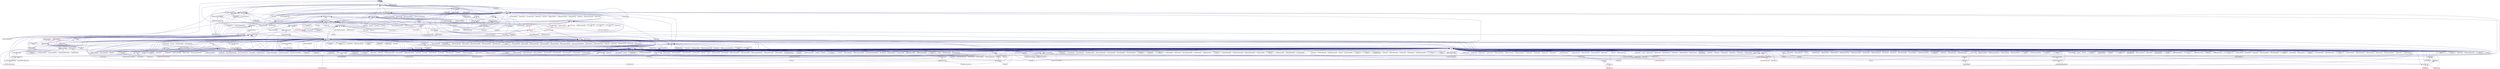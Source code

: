 digraph "map.hpp"
{
  edge [fontname="Helvetica",fontsize="10",labelfontname="Helvetica",labelfontsize="10"];
  node [fontname="Helvetica",fontsize="10",shape=record];
  Node162 [label="map.hpp",height=0.2,width=0.4,color="black", fillcolor="grey75", style="filled", fontcolor="black"];
  Node162 -> Node163 [dir="back",color="midnightblue",fontsize="10",style="solid",fontname="Helvetica"];
  Node163 [label="serialization.hpp",height=0.2,width=0.4,color="black", fillcolor="white", style="filled",URL="$d8/d21/serialization_8hpp.html"];
  Node163 -> Node164 [dir="back",color="midnightblue",fontsize="10",style="solid",fontname="Helvetica"];
  Node164 [label="template_function_accumulator.cpp",height=0.2,width=0.4,color="black", fillcolor="white", style="filled",URL="$d5/d02/template__function__accumulator_8cpp.html"];
  Node163 -> Node165 [dir="back",color="midnightblue",fontsize="10",style="solid",fontname="Helvetica"];
  Node165 [label="cancelable_action.cpp",height=0.2,width=0.4,color="black", fillcolor="white", style="filled",URL="$d5/d0c/cancelable__action_8cpp.html"];
  Node163 -> Node166 [dir="back",color="midnightblue",fontsize="10",style="solid",fontname="Helvetica"];
  Node166 [label="hello_world_component.hpp",height=0.2,width=0.4,color="black", fillcolor="white", style="filled",URL="$df/df0/hello__world__component_8hpp.html"];
  Node166 -> Node167 [dir="back",color="midnightblue",fontsize="10",style="solid",fontname="Helvetica"];
  Node167 [label="hello_world_client.cpp",height=0.2,width=0.4,color="black", fillcolor="white", style="filled",URL="$d5/da6/hello__world__client_8cpp.html"];
  Node166 -> Node168 [dir="back",color="midnightblue",fontsize="10",style="solid",fontname="Helvetica"];
  Node168 [label="hello_world_component.cpp",height=0.2,width=0.4,color="black", fillcolor="white", style="filled",URL="$d8/daa/hello__world__component_8cpp.html"];
  Node163 -> Node169 [dir="back",color="midnightblue",fontsize="10",style="solid",fontname="Helvetica"];
  Node169 [label="dimension.cpp",height=0.2,width=0.4,color="black", fillcolor="white", style="filled",URL="$db/d4a/interpolate1d_2interpolate1d_2dimension_8cpp.html"];
  Node163 -> Node170 [dir="back",color="midnightblue",fontsize="10",style="solid",fontname="Helvetica"];
  Node170 [label="dimension.hpp",height=0.2,width=0.4,color="black", fillcolor="white", style="filled",URL="$dc/da5/interpolate1d_2interpolate1d_2dimension_8hpp.html"];
  Node170 -> Node169 [dir="back",color="midnightblue",fontsize="10",style="solid",fontname="Helvetica"];
  Node170 -> Node171 [dir="back",color="midnightblue",fontsize="10",style="solid",fontname="Helvetica"];
  Node171 [label="partition.hpp",height=0.2,width=0.4,color="black", fillcolor="white", style="filled",URL="$d0/dff/examples_2interpolate1d_2interpolate1d_2server_2partition_8hpp.html"];
  Node171 -> Node172 [dir="back",color="midnightblue",fontsize="10",style="solid",fontname="Helvetica"];
  Node172 [label="partition.hpp",height=0.2,width=0.4,color="black", fillcolor="white", style="filled",URL="$d0/d7a/examples_2interpolate1d_2interpolate1d_2partition_8hpp.html"];
  Node172 -> Node173 [dir="back",color="midnightblue",fontsize="10",style="solid",fontname="Helvetica"];
  Node173 [label="interpolate1d.cpp",height=0.2,width=0.4,color="black", fillcolor="white", style="filled",URL="$d0/d05/interpolate1d_8cpp.html"];
  Node172 -> Node174 [dir="back",color="midnightblue",fontsize="10",style="solid",fontname="Helvetica"];
  Node174 [label="interpolate1d.hpp",height=0.2,width=0.4,color="red", fillcolor="white", style="filled",URL="$d4/dc7/interpolate1d_8hpp.html"];
  Node174 -> Node173 [dir="back",color="midnightblue",fontsize="10",style="solid",fontname="Helvetica"];
  Node171 -> Node176 [dir="back",color="midnightblue",fontsize="10",style="solid",fontname="Helvetica"];
  Node176 [label="partition.cpp",height=0.2,width=0.4,color="black", fillcolor="white", style="filled",URL="$d0/d4f/examples_2interpolate1d_2interpolate1d_2server_2partition_8cpp.html"];
  Node163 -> Node177 [dir="back",color="midnightblue",fontsize="10",style="solid",fontname="Helvetica"];
  Node177 [label="fractals_struct.cpp",height=0.2,width=0.4,color="black", fillcolor="white", style="filled",URL="$d8/d2f/fractals__struct_8cpp.html"];
  Node163 -> Node178 [dir="back",color="midnightblue",fontsize="10",style="solid",fontname="Helvetica"];
  Node178 [label="pingpong.cpp",height=0.2,width=0.4,color="black", fillcolor="white", style="filled",URL="$dd/d4d/pingpong_8cpp.html"];
  Node163 -> Node179 [dir="back",color="midnightblue",fontsize="10",style="solid",fontname="Helvetica"];
  Node179 [label="sierpinski.cpp",height=0.2,width=0.4,color="black", fillcolor="white", style="filled",URL="$d3/d7e/sierpinski_8cpp.html"];
  Node163 -> Node180 [dir="back",color="midnightblue",fontsize="10",style="solid",fontname="Helvetica"];
  Node180 [label="dimension.cpp",height=0.2,width=0.4,color="black", fillcolor="white", style="filled",URL="$d8/db3/sheneos_2sheneos_2dimension_8cpp.html"];
  Node163 -> Node181 [dir="back",color="midnightblue",fontsize="10",style="solid",fontname="Helvetica"];
  Node181 [label="configuration.cpp",height=0.2,width=0.4,color="black", fillcolor="white", style="filled",URL="$df/d22/configuration_8cpp.html"];
  Node163 -> Node182 [dir="back",color="midnightblue",fontsize="10",style="solid",fontname="Helvetica"];
  Node182 [label="transpose_block_numa.cpp",height=0.2,width=0.4,color="black", fillcolor="white", style="filled",URL="$dd/d3b/transpose__block__numa_8cpp.html"];
  Node163 -> Node183 [dir="back",color="midnightblue",fontsize="10",style="solid",fontname="Helvetica"];
  Node183 [label="osu_bcast.cpp",height=0.2,width=0.4,color="black", fillcolor="white", style="filled",URL="$d3/dca/osu__bcast_8cpp.html"];
  Node163 -> Node184 [dir="back",color="midnightblue",fontsize="10",style="solid",fontname="Helvetica"];
  Node184 [label="osu_bibw.cpp",height=0.2,width=0.4,color="black", fillcolor="white", style="filled",URL="$d2/d04/osu__bibw_8cpp.html"];
  Node163 -> Node185 [dir="back",color="midnightblue",fontsize="10",style="solid",fontname="Helvetica"];
  Node185 [label="osu_bw.cpp",height=0.2,width=0.4,color="black", fillcolor="white", style="filled",URL="$d4/d20/osu__bw_8cpp.html"];
  Node163 -> Node186 [dir="back",color="midnightblue",fontsize="10",style="solid",fontname="Helvetica"];
  Node186 [label="osu_latency.cpp",height=0.2,width=0.4,color="black", fillcolor="white", style="filled",URL="$df/d58/osu__latency_8cpp.html"];
  Node163 -> Node187 [dir="back",color="midnightblue",fontsize="10",style="solid",fontname="Helvetica"];
  Node187 [label="osu_multi_lat.cpp",height=0.2,width=0.4,color="black", fillcolor="white", style="filled",URL="$d7/d91/osu__multi__lat_8cpp.html"];
  Node163 -> Node188 [dir="back",color="midnightblue",fontsize="10",style="solid",fontname="Helvetica"];
  Node188 [label="pingpong_performance.cpp",height=0.2,width=0.4,color="black", fillcolor="white", style="filled",URL="$de/d03/pingpong__performance_8cpp.html"];
  Node163 -> Node189 [dir="back",color="midnightblue",fontsize="10",style="solid",fontname="Helvetica"];
  Node189 [label="action_move_semantics.cpp",height=0.2,width=0.4,color="black", fillcolor="white", style="filled",URL="$d4/db3/action__move__semantics_8cpp.html"];
  Node163 -> Node190 [dir="back",color="midnightblue",fontsize="10",style="solid",fontname="Helvetica"];
  Node190 [label="movable_objects.cpp",height=0.2,width=0.4,color="black", fillcolor="white", style="filled",URL="$d8/d65/movable__objects_8cpp.html"];
  Node163 -> Node191 [dir="back",color="midnightblue",fontsize="10",style="solid",fontname="Helvetica"];
  Node191 [label="duplicate_id_registration\l_1596.cpp",height=0.2,width=0.4,color="black", fillcolor="white", style="filled",URL="$db/d8d/duplicate__id__registration__1596_8cpp.html"];
  Node163 -> Node192 [dir="back",color="midnightblue",fontsize="10",style="solid",fontname="Helvetica"];
  Node192 [label="zero_copy_parcels_1001.cpp",height=0.2,width=0.4,color="black", fillcolor="white", style="filled",URL="$da/dfd/zero__copy__parcels__1001_8cpp.html"];
  Node163 -> Node193 [dir="back",color="midnightblue",fontsize="10",style="solid",fontname="Helvetica"];
  Node193 [label="managed_refcnt_checker.cpp",height=0.2,width=0.4,color="black", fillcolor="white", style="filled",URL="$d3/d8d/managed__refcnt__checker_8cpp.html"];
  Node163 -> Node194 [dir="back",color="midnightblue",fontsize="10",style="solid",fontname="Helvetica"];
  Node194 [label="simple_mobile_object.cpp",height=0.2,width=0.4,color="black", fillcolor="white", style="filled",URL="$d2/da7/simple__mobile__object_8cpp.html"];
  Node163 -> Node195 [dir="back",color="midnightblue",fontsize="10",style="solid",fontname="Helvetica"];
  Node195 [label="simple_refcnt_checker.cpp",height=0.2,width=0.4,color="black", fillcolor="white", style="filled",URL="$df/d16/simple__refcnt__checker_8cpp.html"];
  Node163 -> Node196 [dir="back",color="midnightblue",fontsize="10",style="solid",fontname="Helvetica"];
  Node196 [label="copy_component.cpp",height=0.2,width=0.4,color="black", fillcolor="white", style="filled",URL="$d5/d8d/copy__component_8cpp.html"];
  Node163 -> Node197 [dir="back",color="midnightblue",fontsize="10",style="solid",fontname="Helvetica"];
  Node197 [label="get_gid.cpp",height=0.2,width=0.4,color="black", fillcolor="white", style="filled",URL="$dc/dc1/get__gid_8cpp.html"];
  Node163 -> Node198 [dir="back",color="midnightblue",fontsize="10",style="solid",fontname="Helvetica"];
  Node198 [label="migrate_component.cpp",height=0.2,width=0.4,color="black", fillcolor="white", style="filled",URL="$dc/d78/migrate__component_8cpp.html"];
  Node163 -> Node199 [dir="back",color="midnightblue",fontsize="10",style="solid",fontname="Helvetica"];
  Node199 [label="migrate_component_to\l_storage.cpp",height=0.2,width=0.4,color="black", fillcolor="white", style="filled",URL="$dd/d02/migrate__component__to__storage_8cpp.html"];
  Node163 -> Node200 [dir="back",color="midnightblue",fontsize="10",style="solid",fontname="Helvetica"];
  Node200 [label="serialization_partitioned\l_vector.cpp",height=0.2,width=0.4,color="black", fillcolor="white", style="filled",URL="$dd/dc9/serialization__partitioned__vector_8cpp.html"];
  Node162 -> Node201 [dir="back",color="midnightblue",fontsize="10",style="solid",fontname="Helvetica"];
  Node201 [label="locality.hpp",height=0.2,width=0.4,color="black", fillcolor="white", style="filled",URL="$d1/dbe/hpx_2runtime_2parcelset_2locality_8hpp.html"];
  Node201 -> Node202 [dir="back",color="midnightblue",fontsize="10",style="solid",fontname="Helvetica"];
  Node202 [label="message_buffer.hpp",height=0.2,width=0.4,color="black", fillcolor="white", style="filled",URL="$d6/dc1/message__buffer_8hpp.html"];
  Node201 -> Node203 [dir="back",color="midnightblue",fontsize="10",style="solid",fontname="Helvetica"];
  Node203 [label="bootstrap_locality\l_namespace.hpp",height=0.2,width=0.4,color="black", fillcolor="white", style="filled",URL="$dc/d7f/bootstrap__locality__namespace_8hpp.html"];
  Node203 -> Node204 [dir="back",color="midnightblue",fontsize="10",style="solid",fontname="Helvetica"];
  Node204 [label="addressing_service.cpp",height=0.2,width=0.4,color="black", fillcolor="white", style="filled",URL="$d7/d38/addressing__service_8cpp.html"];
  Node203 -> Node205 [dir="back",color="midnightblue",fontsize="10",style="solid",fontname="Helvetica"];
  Node205 [label="bootstrap_locality\l_namespace.cpp",height=0.2,width=0.4,color="black", fillcolor="white", style="filled",URL="$d6/d99/bootstrap__locality__namespace_8cpp.html"];
  Node201 -> Node206 [dir="back",color="midnightblue",fontsize="10",style="solid",fontname="Helvetica"];
  Node206 [label="hosted_locality_namespace.hpp",height=0.2,width=0.4,color="black", fillcolor="white", style="filled",URL="$db/d52/hosted__locality__namespace_8hpp.html"];
  Node206 -> Node207 [dir="back",color="midnightblue",fontsize="10",style="solid",fontname="Helvetica"];
  Node207 [label="big_boot_barrier.cpp",height=0.2,width=0.4,color="black", fillcolor="white", style="filled",URL="$d9/d5e/big__boot__barrier_8cpp.html"];
  Node206 -> Node208 [dir="back",color="midnightblue",fontsize="10",style="solid",fontname="Helvetica"];
  Node208 [label="hosted_locality_namespace.cpp",height=0.2,width=0.4,color="black", fillcolor="white", style="filled",URL="$d4/d5f/hosted__locality__namespace_8cpp.html"];
  Node201 -> Node209 [dir="back",color="midnightblue",fontsize="10",style="solid",fontname="Helvetica"];
  Node209 [label="locality_namespace.hpp",height=0.2,width=0.4,color="black", fillcolor="white", style="filled",URL="$d5/d9c/locality__namespace_8hpp.html"];
  Node209 -> Node210 [dir="back",color="midnightblue",fontsize="10",style="solid",fontname="Helvetica"];
  Node210 [label="addressing_service.hpp",height=0.2,width=0.4,color="black", fillcolor="white", style="filled",URL="$d1/dd7/addressing__service_8hpp.html"];
  Node210 -> Node211 [dir="back",color="midnightblue",fontsize="10",style="solid",fontname="Helvetica"];
  Node211 [label="resolver_client.hpp",height=0.2,width=0.4,color="black", fillcolor="white", style="filled",URL="$d5/d6b/resolver__client_8hpp.html"];
  Node211 -> Node212 [dir="back",color="midnightblue",fontsize="10",style="solid",fontname="Helvetica"];
  Node212 [label="naming.hpp",height=0.2,width=0.4,color="red", fillcolor="white", style="filled",URL="$dd/d43/naming_8hpp.html"];
  Node212 -> Node224 [dir="back",color="midnightblue",fontsize="10",style="solid",fontname="Helvetica"];
  Node224 [label="runtime.hpp",height=0.2,width=0.4,color="black", fillcolor="white", style="filled",URL="$d5/d15/include_2runtime_8hpp.html"];
  Node224 -> Node225 [dir="back",color="midnightblue",fontsize="10",style="solid",fontname="Helvetica"];
  Node225 [label="async_io_action.cpp",height=0.2,width=0.4,color="black", fillcolor="white", style="filled",URL="$d3/df5/async__io__action_8cpp.html"];
  Node224 -> Node226 [dir="back",color="midnightblue",fontsize="10",style="solid",fontname="Helvetica"];
  Node226 [label="async_io_external.cpp",height=0.2,width=0.4,color="black", fillcolor="white", style="filled",URL="$da/d9a/async__io__external_8cpp.html"];
  Node224 -> Node227 [dir="back",color="midnightblue",fontsize="10",style="solid",fontname="Helvetica"];
  Node227 [label="async_io_low_level.cpp",height=0.2,width=0.4,color="black", fillcolor="white", style="filled",URL="$dc/d10/async__io__low__level_8cpp.html"];
  Node224 -> Node228 [dir="back",color="midnightblue",fontsize="10",style="solid",fontname="Helvetica"];
  Node228 [label="async_io_simple.cpp",height=0.2,width=0.4,color="black", fillcolor="white", style="filled",URL="$da/db7/async__io__simple_8cpp.html"];
  Node224 -> Node229 [dir="back",color="midnightblue",fontsize="10",style="solid",fontname="Helvetica"];
  Node229 [label="rnd_future_reduce.cpp",height=0.2,width=0.4,color="black", fillcolor="white", style="filled",URL="$d1/db5/rnd__future__reduce_8cpp.html"];
  Node224 -> Node230 [dir="back",color="midnightblue",fontsize="10",style="solid",fontname="Helvetica"];
  Node230 [label="oversubscribing_resource\l_partitioner.cpp",height=0.2,width=0.4,color="black", fillcolor="white", style="filled",URL="$dd/dee/oversubscribing__resource__partitioner_8cpp.html"];
  Node224 -> Node231 [dir="back",color="midnightblue",fontsize="10",style="solid",fontname="Helvetica"];
  Node231 [label="system_characteristics.hpp",height=0.2,width=0.4,color="black", fillcolor="white", style="filled",URL="$d0/d07/system__characteristics_8hpp.html"];
  Node231 -> Node230 [dir="back",color="midnightblue",fontsize="10",style="solid",fontname="Helvetica"];
  Node231 -> Node232 [dir="back",color="midnightblue",fontsize="10",style="solid",fontname="Helvetica"];
  Node232 [label="simple_resource_partitioner.cpp",height=0.2,width=0.4,color="black", fillcolor="white", style="filled",URL="$d5/df9/simple__resource__partitioner_8cpp.html"];
  Node224 -> Node232 [dir="back",color="midnightblue",fontsize="10",style="solid",fontname="Helvetica"];
  Node224 -> Node233 [dir="back",color="midnightblue",fontsize="10",style="solid",fontname="Helvetica"];
  Node233 [label="hpx.hpp",height=0.2,width=0.4,color="red", fillcolor="white", style="filled",URL="$d0/daa/hpx_8hpp.html"];
  Node233 -> Node234 [dir="back",color="midnightblue",fontsize="10",style="solid",fontname="Helvetica"];
  Node234 [label="1d_stencil_1.cpp",height=0.2,width=0.4,color="black", fillcolor="white", style="filled",URL="$d2/db1/1d__stencil__1_8cpp.html"];
  Node233 -> Node235 [dir="back",color="midnightblue",fontsize="10",style="solid",fontname="Helvetica"];
  Node235 [label="1d_stencil_2.cpp",height=0.2,width=0.4,color="black", fillcolor="white", style="filled",URL="$d3/dd1/1d__stencil__2_8cpp.html"];
  Node233 -> Node236 [dir="back",color="midnightblue",fontsize="10",style="solid",fontname="Helvetica"];
  Node236 [label="1d_stencil_3.cpp",height=0.2,width=0.4,color="black", fillcolor="white", style="filled",URL="$db/d19/1d__stencil__3_8cpp.html"];
  Node233 -> Node237 [dir="back",color="midnightblue",fontsize="10",style="solid",fontname="Helvetica"];
  Node237 [label="1d_stencil_4.cpp",height=0.2,width=0.4,color="black", fillcolor="white", style="filled",URL="$d1/d7d/1d__stencil__4_8cpp.html"];
  Node233 -> Node238 [dir="back",color="midnightblue",fontsize="10",style="solid",fontname="Helvetica"];
  Node238 [label="1d_stencil_4_parallel.cpp",height=0.2,width=0.4,color="black", fillcolor="white", style="filled",URL="$d6/d05/1d__stencil__4__parallel_8cpp.html"];
  Node233 -> Node239 [dir="back",color="midnightblue",fontsize="10",style="solid",fontname="Helvetica"];
  Node239 [label="1d_stencil_4_repart.cpp",height=0.2,width=0.4,color="black", fillcolor="white", style="filled",URL="$d0/d6b/1d__stencil__4__repart_8cpp.html"];
  Node233 -> Node240 [dir="back",color="midnightblue",fontsize="10",style="solid",fontname="Helvetica"];
  Node240 [label="1d_stencil_4_throttle.cpp",height=0.2,width=0.4,color="black", fillcolor="white", style="filled",URL="$d6/de5/1d__stencil__4__throttle_8cpp.html"];
  Node233 -> Node241 [dir="back",color="midnightblue",fontsize="10",style="solid",fontname="Helvetica"];
  Node241 [label="1d_stencil_5.cpp",height=0.2,width=0.4,color="black", fillcolor="white", style="filled",URL="$d7/d2a/1d__stencil__5_8cpp.html"];
  Node233 -> Node242 [dir="back",color="midnightblue",fontsize="10",style="solid",fontname="Helvetica"];
  Node242 [label="1d_stencil_6.cpp",height=0.2,width=0.4,color="black", fillcolor="white", style="filled",URL="$db/de7/1d__stencil__6_8cpp.html"];
  Node233 -> Node243 [dir="back",color="midnightblue",fontsize="10",style="solid",fontname="Helvetica"];
  Node243 [label="1d_stencil_7.cpp",height=0.2,width=0.4,color="black", fillcolor="white", style="filled",URL="$d4/d5a/1d__stencil__7_8cpp.html"];
  Node233 -> Node244 [dir="back",color="midnightblue",fontsize="10",style="solid",fontname="Helvetica"];
  Node244 [label="1d_stencil_8.cpp",height=0.2,width=0.4,color="black", fillcolor="white", style="filled",URL="$df/de0/1d__stencil__8_8cpp.html"];
  Node233 -> Node245 [dir="back",color="midnightblue",fontsize="10",style="solid",fontname="Helvetica"];
  Node245 [label="accumulator.cpp",height=0.2,width=0.4,color="black", fillcolor="white", style="filled",URL="$d1/d81/accumulator_8cpp.html"];
  Node233 -> Node246 [dir="back",color="midnightblue",fontsize="10",style="solid",fontname="Helvetica"];
  Node246 [label="accumulator.hpp",height=0.2,width=0.4,color="black", fillcolor="white", style="filled",URL="$d4/d9d/server_2accumulator_8hpp.html"];
  Node246 -> Node245 [dir="back",color="midnightblue",fontsize="10",style="solid",fontname="Helvetica"];
  Node246 -> Node247 [dir="back",color="midnightblue",fontsize="10",style="solid",fontname="Helvetica"];
  Node247 [label="accumulator.hpp",height=0.2,width=0.4,color="red", fillcolor="white", style="filled",URL="$d8/d5e/accumulator_8hpp.html"];
  Node233 -> Node249 [dir="back",color="midnightblue",fontsize="10",style="solid",fontname="Helvetica"];
  Node249 [label="template_function_accumulator.hpp",height=0.2,width=0.4,color="black", fillcolor="white", style="filled",URL="$d7/da6/server_2template__function__accumulator_8hpp.html"];
  Node249 -> Node164 [dir="back",color="midnightblue",fontsize="10",style="solid",fontname="Helvetica"];
  Node249 -> Node250 [dir="back",color="midnightblue",fontsize="10",style="solid",fontname="Helvetica"];
  Node250 [label="template_function_accumulator.hpp",height=0.2,width=0.4,color="red", fillcolor="white", style="filled",URL="$d3/de9/template__function__accumulator_8hpp.html"];
  Node233 -> Node252 [dir="back",color="midnightblue",fontsize="10",style="solid",fontname="Helvetica"];
  Node252 [label="template_accumulator.cpp",height=0.2,width=0.4,color="black", fillcolor="white", style="filled",URL="$d0/d4a/template__accumulator_8cpp.html"];
  Node233 -> Node164 [dir="back",color="midnightblue",fontsize="10",style="solid",fontname="Helvetica"];
  Node233 -> Node250 [dir="back",color="midnightblue",fontsize="10",style="solid",fontname="Helvetica"];
  Node233 -> Node253 [dir="back",color="midnightblue",fontsize="10",style="solid",fontname="Helvetica"];
  Node253 [label="allgather_module.cpp",height=0.2,width=0.4,color="black", fillcolor="white", style="filled",URL="$df/de4/allgather__module_8cpp.html"];
  Node233 -> Node254 [dir="back",color="midnightblue",fontsize="10",style="solid",fontname="Helvetica"];
  Node254 [label="allgather.cpp",height=0.2,width=0.4,color="black", fillcolor="white", style="filled",URL="$d7/d06/allgather_8cpp.html"];
  Node233 -> Node255 [dir="back",color="midnightblue",fontsize="10",style="solid",fontname="Helvetica"];
  Node255 [label="allgather_and_gate.cpp",height=0.2,width=0.4,color="black", fillcolor="white", style="filled",URL="$d1/d56/allgather__and__gate_8cpp.html"];
  Node233 -> Node256 [dir="back",color="midnightblue",fontsize="10",style="solid",fontname="Helvetica"];
  Node256 [label="ag_client.cpp",height=0.2,width=0.4,color="black", fillcolor="white", style="filled",URL="$d4/d5d/ag__client_8cpp.html"];
  Node233 -> Node257 [dir="back",color="midnightblue",fontsize="10",style="solid",fontname="Helvetica"];
  Node257 [label="hpx_thread_phase.cpp",height=0.2,width=0.4,color="black", fillcolor="white", style="filled",URL="$d5/dca/hpx__thread__phase_8cpp.html"];
  Node233 -> Node258 [dir="back",color="midnightblue",fontsize="10",style="solid",fontname="Helvetica"];
  Node258 [label="os_thread_num.cpp",height=0.2,width=0.4,color="black", fillcolor="white", style="filled",URL="$d2/dfb/os__thread__num_8cpp.html"];
  Node233 -> Node165 [dir="back",color="midnightblue",fontsize="10",style="solid",fontname="Helvetica"];
  Node233 -> Node259 [dir="back",color="midnightblue",fontsize="10",style="solid",fontname="Helvetica"];
  Node259 [label="cancelable_action.hpp",height=0.2,width=0.4,color="black", fillcolor="white", style="filled",URL="$d5/d4d/server_2cancelable__action_8hpp.html"];
  Node259 -> Node165 [dir="back",color="midnightblue",fontsize="10",style="solid",fontname="Helvetica"];
  Node259 -> Node260 [dir="back",color="midnightblue",fontsize="10",style="solid",fontname="Helvetica"];
  Node260 [label="cancelable_action.hpp",height=0.2,width=0.4,color="black", fillcolor="white", style="filled",URL="$d0/da3/stubs_2cancelable__action_8hpp.html"];
  Node260 -> Node261 [dir="back",color="midnightblue",fontsize="10",style="solid",fontname="Helvetica"];
  Node261 [label="cancelable_action.hpp",height=0.2,width=0.4,color="black", fillcolor="white", style="filled",URL="$d6/d28/cancelable__action_8hpp.html"];
  Node261 -> Node262 [dir="back",color="midnightblue",fontsize="10",style="solid",fontname="Helvetica"];
  Node262 [label="cancelable_action_client.cpp",height=0.2,width=0.4,color="black", fillcolor="white", style="filled",URL="$d1/db8/cancelable__action__client_8cpp.html"];
  Node233 -> Node260 [dir="back",color="midnightblue",fontsize="10",style="solid",fontname="Helvetica"];
  Node233 -> Node262 [dir="back",color="midnightblue",fontsize="10",style="solid",fontname="Helvetica"];
  Node233 -> Node263 [dir="back",color="midnightblue",fontsize="10",style="solid",fontname="Helvetica"];
  Node263 [label="cublas_matmul.cpp",height=0.2,width=0.4,color="black", fillcolor="white", style="filled",URL="$dd/d84/cublas__matmul_8cpp.html"];
  Node233 -> Node264 [dir="back",color="midnightblue",fontsize="10",style="solid",fontname="Helvetica"];
  Node264 [label="win_perf_counters.cpp",height=0.2,width=0.4,color="black", fillcolor="white", style="filled",URL="$d8/d11/win__perf__counters_8cpp.html"];
  Node233 -> Node265 [dir="back",color="midnightblue",fontsize="10",style="solid",fontname="Helvetica"];
  Node265 [label="win_perf_counters.hpp",height=0.2,width=0.4,color="black", fillcolor="white", style="filled",URL="$d5/da7/win__perf__counters_8hpp.html"];
  Node233 -> Node166 [dir="back",color="midnightblue",fontsize="10",style="solid",fontname="Helvetica"];
  Node233 -> Node173 [dir="back",color="midnightblue",fontsize="10",style="solid",fontname="Helvetica"];
  Node233 -> Node172 [dir="back",color="midnightblue",fontsize="10",style="solid",fontname="Helvetica"];
  Node233 -> Node171 [dir="back",color="midnightblue",fontsize="10",style="solid",fontname="Helvetica"];
  Node233 -> Node174 [dir="back",color="midnightblue",fontsize="10",style="solid",fontname="Helvetica"];
  Node233 -> Node266 [dir="back",color="midnightblue",fontsize="10",style="solid",fontname="Helvetica"];
  Node266 [label="read_values.cpp",height=0.2,width=0.4,color="black", fillcolor="white", style="filled",URL="$d0/d8c/interpolate1d_2interpolate1d_2read__values_8cpp.html"];
  Node233 -> Node176 [dir="back",color="midnightblue",fontsize="10",style="solid",fontname="Helvetica"];
  Node233 -> Node215 [dir="back",color="midnightblue",fontsize="10",style="solid",fontname="Helvetica"];
  Node215 [label="jacobi.cpp",height=0.2,width=0.4,color="black", fillcolor="white", style="filled",URL="$d2/d27/jacobi_8cpp.html"];
  Node233 -> Node219 [dir="back",color="midnightblue",fontsize="10",style="solid",fontname="Helvetica"];
  Node219 [label="grid.cpp",height=0.2,width=0.4,color="black", fillcolor="white", style="filled",URL="$d6/d1b/jacobi__component_2grid_8cpp.html"];
  Node233 -> Node267 [dir="back",color="midnightblue",fontsize="10",style="solid",fontname="Helvetica"];
  Node267 [label="row.cpp",height=0.2,width=0.4,color="black", fillcolor="white", style="filled",URL="$d3/d86/server_2row_8cpp.html"];
  Node233 -> Node218 [dir="back",color="midnightblue",fontsize="10",style="solid",fontname="Helvetica"];
  Node218 [label="solver.cpp",height=0.2,width=0.4,color="black", fillcolor="white", style="filled",URL="$d6/d94/solver_8cpp.html"];
  Node233 -> Node221 [dir="back",color="midnightblue",fontsize="10",style="solid",fontname="Helvetica"];
  Node221 [label="stencil_iterator.cpp",height=0.2,width=0.4,color="black", fillcolor="white", style="filled",URL="$d6/de1/server_2stencil__iterator_8cpp.html"];
  Node233 -> Node222 [dir="back",color="midnightblue",fontsize="10",style="solid",fontname="Helvetica"];
  Node222 [label="stencil_iterator.cpp",height=0.2,width=0.4,color="black", fillcolor="white", style="filled",URL="$d7/d71/stencil__iterator_8cpp.html"];
  Node233 -> Node268 [dir="back",color="midnightblue",fontsize="10",style="solid",fontname="Helvetica"];
  Node268 [label="jacobi.cpp",height=0.2,width=0.4,color="black", fillcolor="white", style="filled",URL="$d3/d44/smp_2jacobi_8cpp.html"];
  Node233 -> Node269 [dir="back",color="midnightblue",fontsize="10",style="solid",fontname="Helvetica"];
  Node269 [label="jacobi_hpx.cpp",height=0.2,width=0.4,color="black", fillcolor="white", style="filled",URL="$d8/d72/jacobi__hpx_8cpp.html"];
  Node233 -> Node270 [dir="back",color="midnightblue",fontsize="10",style="solid",fontname="Helvetica"];
  Node270 [label="jacobi_nonuniform.cpp",height=0.2,width=0.4,color="black", fillcolor="white", style="filled",URL="$dd/ddc/jacobi__nonuniform_8cpp.html"];
  Node233 -> Node271 [dir="back",color="midnightblue",fontsize="10",style="solid",fontname="Helvetica"];
  Node271 [label="jacobi_nonuniform_hpx.cpp",height=0.2,width=0.4,color="black", fillcolor="white", style="filled",URL="$de/d56/jacobi__nonuniform__hpx_8cpp.html"];
  Node233 -> Node272 [dir="back",color="midnightblue",fontsize="10",style="solid",fontname="Helvetica"];
  Node272 [label="nqueen.cpp",height=0.2,width=0.4,color="black", fillcolor="white", style="filled",URL="$db/dca/nqueen_8cpp.html"];
  Node233 -> Node273 [dir="back",color="midnightblue",fontsize="10",style="solid",fontname="Helvetica"];
  Node273 [label="nqueen.hpp",height=0.2,width=0.4,color="black", fillcolor="white", style="filled",URL="$de/d58/server_2nqueen_8hpp.html"];
  Node273 -> Node272 [dir="back",color="midnightblue",fontsize="10",style="solid",fontname="Helvetica"];
  Node273 -> Node274 [dir="back",color="midnightblue",fontsize="10",style="solid",fontname="Helvetica"];
  Node274 [label="nqueen.hpp",height=0.2,width=0.4,color="black", fillcolor="white", style="filled",URL="$da/dfd/stubs_2nqueen_8hpp.html"];
  Node274 -> Node275 [dir="back",color="midnightblue",fontsize="10",style="solid",fontname="Helvetica"];
  Node275 [label="nqueen.hpp",height=0.2,width=0.4,color="black", fillcolor="white", style="filled",URL="$d0/d07/nqueen_8hpp.html"];
  Node275 -> Node276 [dir="back",color="midnightblue",fontsize="10",style="solid",fontname="Helvetica"];
  Node276 [label="nqueen_client.cpp",height=0.2,width=0.4,color="black", fillcolor="white", style="filled",URL="$d3/d5e/nqueen__client_8cpp.html"];
  Node233 -> Node276 [dir="back",color="midnightblue",fontsize="10",style="solid",fontname="Helvetica"];
  Node233 -> Node277 [dir="back",color="midnightblue",fontsize="10",style="solid",fontname="Helvetica"];
  Node277 [label="sine.cpp",height=0.2,width=0.4,color="black", fillcolor="white", style="filled",URL="$d3/d0d/server_2sine_8cpp.html"];
  Node233 -> Node278 [dir="back",color="midnightblue",fontsize="10",style="solid",fontname="Helvetica"];
  Node278 [label="sine.hpp",height=0.2,width=0.4,color="black", fillcolor="white", style="filled",URL="$d8/dac/sine_8hpp.html"];
  Node278 -> Node277 [dir="back",color="midnightblue",fontsize="10",style="solid",fontname="Helvetica"];
  Node278 -> Node279 [dir="back",color="midnightblue",fontsize="10",style="solid",fontname="Helvetica"];
  Node279 [label="sine.cpp",height=0.2,width=0.4,color="black", fillcolor="white", style="filled",URL="$d5/dd8/sine_8cpp.html"];
  Node233 -> Node279 [dir="back",color="midnightblue",fontsize="10",style="solid",fontname="Helvetica"];
  Node233 -> Node280 [dir="back",color="midnightblue",fontsize="10",style="solid",fontname="Helvetica"];
  Node280 [label="sine_client.cpp",height=0.2,width=0.4,color="black", fillcolor="white", style="filled",URL="$db/d62/sine__client_8cpp.html"];
  Node233 -> Node281 [dir="back",color="midnightblue",fontsize="10",style="solid",fontname="Helvetica"];
  Node281 [label="qt.cpp",height=0.2,width=0.4,color="black", fillcolor="white", style="filled",URL="$df/d90/qt_8cpp.html"];
  Node233 -> Node282 [dir="back",color="midnightblue",fontsize="10",style="solid",fontname="Helvetica"];
  Node282 [label="queue_client.cpp",height=0.2,width=0.4,color="black", fillcolor="white", style="filled",URL="$d7/d96/queue__client_8cpp.html"];
  Node233 -> Node283 [dir="back",color="midnightblue",fontsize="10",style="solid",fontname="Helvetica"];
  Node283 [label="customize_async.cpp",height=0.2,width=0.4,color="black", fillcolor="white", style="filled",URL="$d0/d82/customize__async_8cpp.html"];
  Node233 -> Node284 [dir="back",color="midnightblue",fontsize="10",style="solid",fontname="Helvetica"];
  Node284 [label="data_actions.cpp",height=0.2,width=0.4,color="black", fillcolor="white", style="filled",URL="$dc/d68/data__actions_8cpp.html"];
  Node233 -> Node285 [dir="back",color="midnightblue",fontsize="10",style="solid",fontname="Helvetica"];
  Node285 [label="error_handling.cpp",height=0.2,width=0.4,color="black", fillcolor="white", style="filled",URL="$d9/d96/error__handling_8cpp.html"];
  Node233 -> Node286 [dir="back",color="midnightblue",fontsize="10",style="solid",fontname="Helvetica"];
  Node286 [label="event_synchronization.cpp",height=0.2,width=0.4,color="black", fillcolor="white", style="filled",URL="$d0/d35/event__synchronization_8cpp.html"];
  Node233 -> Node287 [dir="back",color="midnightblue",fontsize="10",style="solid",fontname="Helvetica"];
  Node287 [label="factorial.cpp",height=0.2,width=0.4,color="black", fillcolor="white", style="filled",URL="$d9/d00/factorial_8cpp.html"];
  Node233 -> Node288 [dir="back",color="midnightblue",fontsize="10",style="solid",fontname="Helvetica"];
  Node288 [label="file_serialization.cpp",height=0.2,width=0.4,color="black", fillcolor="white", style="filled",URL="$de/d58/file__serialization_8cpp.html"];
  Node233 -> Node289 [dir="back",color="midnightblue",fontsize="10",style="solid",fontname="Helvetica"];
  Node289 [label="init_globally.cpp",height=0.2,width=0.4,color="black", fillcolor="white", style="filled",URL="$d6/dad/init__globally_8cpp.html"];
  Node233 -> Node290 [dir="back",color="midnightblue",fontsize="10",style="solid",fontname="Helvetica"];
  Node290 [label="interest_calculator.cpp",height=0.2,width=0.4,color="black", fillcolor="white", style="filled",URL="$d2/d86/interest__calculator_8cpp.html"];
  Node233 -> Node291 [dir="back",color="midnightblue",fontsize="10",style="solid",fontname="Helvetica"];
  Node291 [label="non_atomic_rma.cpp",height=0.2,width=0.4,color="black", fillcolor="white", style="filled",URL="$d7/d8b/non__atomic__rma_8cpp.html"];
  Node233 -> Node292 [dir="back",color="midnightblue",fontsize="10",style="solid",fontname="Helvetica"];
  Node292 [label="partitioned_vector\l_spmd_foreach.cpp",height=0.2,width=0.4,color="black", fillcolor="white", style="filled",URL="$db/d7c/partitioned__vector__spmd__foreach_8cpp.html"];
  Node233 -> Node293 [dir="back",color="midnightblue",fontsize="10",style="solid",fontname="Helvetica"];
  Node293 [label="pipeline1.cpp",height=0.2,width=0.4,color="black", fillcolor="white", style="filled",URL="$d5/d77/pipeline1_8cpp.html"];
  Node233 -> Node294 [dir="back",color="midnightblue",fontsize="10",style="solid",fontname="Helvetica"];
  Node294 [label="quicksort.cpp",height=0.2,width=0.4,color="black", fillcolor="white", style="filled",URL="$d3/d1e/quicksort_8cpp.html"];
  Node233 -> Node295 [dir="back",color="midnightblue",fontsize="10",style="solid",fontname="Helvetica"];
  Node295 [label="receive_buffer.cpp",height=0.2,width=0.4,color="black", fillcolor="white", style="filled",URL="$d7/d10/receive__buffer_8cpp.html"];
  Node233 -> Node296 [dir="back",color="midnightblue",fontsize="10",style="solid",fontname="Helvetica"];
  Node296 [label="safe_object.cpp",height=0.2,width=0.4,color="black", fillcolor="white", style="filled",URL="$dd/d52/safe__object_8cpp.html"];
  Node233 -> Node297 [dir="back",color="midnightblue",fontsize="10",style="solid",fontname="Helvetica"];
  Node297 [label="sort_by_key_demo.cpp",height=0.2,width=0.4,color="black", fillcolor="white", style="filled",URL="$da/d20/sort__by__key__demo_8cpp.html"];
  Node233 -> Node298 [dir="back",color="midnightblue",fontsize="10",style="solid",fontname="Helvetica"];
  Node298 [label="timed_wake.cpp",height=0.2,width=0.4,color="black", fillcolor="white", style="filled",URL="$d8/df9/timed__wake_8cpp.html"];
  Node233 -> Node299 [dir="back",color="midnightblue",fontsize="10",style="solid",fontname="Helvetica"];
  Node299 [label="vector_counting_dotproduct.cpp",height=0.2,width=0.4,color="black", fillcolor="white", style="filled",URL="$df/de9/vector__counting__dotproduct_8cpp.html"];
  Node233 -> Node300 [dir="back",color="midnightblue",fontsize="10",style="solid",fontname="Helvetica"];
  Node300 [label="vector_zip_dotproduct.cpp",height=0.2,width=0.4,color="black", fillcolor="white", style="filled",URL="$dc/d18/vector__zip__dotproduct_8cpp.html"];
  Node233 -> Node301 [dir="back",color="midnightblue",fontsize="10",style="solid",fontname="Helvetica"];
  Node301 [label="zerocopy_rdma.cpp",height=0.2,width=0.4,color="black", fillcolor="white", style="filled",URL="$d1/dad/zerocopy__rdma_8cpp.html"];
  Node233 -> Node302 [dir="back",color="midnightblue",fontsize="10",style="solid",fontname="Helvetica"];
  Node302 [label="random_mem_access.cpp",height=0.2,width=0.4,color="black", fillcolor="white", style="filled",URL="$d1/d51/random__mem__access_8cpp.html"];
  Node233 -> Node303 [dir="back",color="midnightblue",fontsize="10",style="solid",fontname="Helvetica"];
  Node303 [label="random_mem_access.hpp",height=0.2,width=0.4,color="black", fillcolor="white", style="filled",URL="$d0/d19/server_2random__mem__access_8hpp.html"];
  Node303 -> Node302 [dir="back",color="midnightblue",fontsize="10",style="solid",fontname="Helvetica"];
  Node303 -> Node304 [dir="back",color="midnightblue",fontsize="10",style="solid",fontname="Helvetica"];
  Node304 [label="random_mem_access.hpp",height=0.2,width=0.4,color="black", fillcolor="white", style="filled",URL="$d3/d32/stubs_2random__mem__access_8hpp.html"];
  Node304 -> Node305 [dir="back",color="midnightblue",fontsize="10",style="solid",fontname="Helvetica"];
  Node305 [label="random_mem_access.hpp",height=0.2,width=0.4,color="black", fillcolor="white", style="filled",URL="$db/de8/random__mem__access_8hpp.html"];
  Node305 -> Node306 [dir="back",color="midnightblue",fontsize="10",style="solid",fontname="Helvetica"];
  Node306 [label="random_mem_access_client.cpp",height=0.2,width=0.4,color="black", fillcolor="white", style="filled",URL="$df/d1b/random__mem__access__client_8cpp.html"];
  Node233 -> Node306 [dir="back",color="midnightblue",fontsize="10",style="solid",fontname="Helvetica"];
  Node233 -> Node230 [dir="back",color="midnightblue",fontsize="10",style="solid",fontname="Helvetica"];
  Node233 -> Node232 [dir="back",color="midnightblue",fontsize="10",style="solid",fontname="Helvetica"];
  Node233 -> Node307 [dir="back",color="midnightblue",fontsize="10",style="solid",fontname="Helvetica"];
  Node307 [label="dimension.hpp",height=0.2,width=0.4,color="red", fillcolor="white", style="filled",URL="$d6/d39/sheneos_2sheneos_2dimension_8hpp.html"];
  Node307 -> Node180 [dir="back",color="midnightblue",fontsize="10",style="solid",fontname="Helvetica"];
  Node307 -> Node312 [dir="back",color="midnightblue",fontsize="10",style="solid",fontname="Helvetica"];
  Node312 [label="partition3d.hpp",height=0.2,width=0.4,color="black", fillcolor="white", style="filled",URL="$dd/dbf/server_2partition3d_8hpp.html"];
  Node312 -> Node313 [dir="back",color="midnightblue",fontsize="10",style="solid",fontname="Helvetica"];
  Node313 [label="partition3d.hpp",height=0.2,width=0.4,color="black", fillcolor="white", style="filled",URL="$d1/d50/partition3d_8hpp.html"];
  Node313 -> Node309 [dir="back",color="midnightblue",fontsize="10",style="solid",fontname="Helvetica"];
  Node309 [label="interpolator.cpp",height=0.2,width=0.4,color="black", fillcolor="white", style="filled",URL="$d5/d02/interpolator_8cpp.html"];
  Node313 -> Node314 [dir="back",color="midnightblue",fontsize="10",style="solid",fontname="Helvetica"];
  Node314 [label="interpolator.hpp",height=0.2,width=0.4,color="red", fillcolor="white", style="filled",URL="$dc/d3b/interpolator_8hpp.html"];
  Node314 -> Node309 [dir="back",color="midnightblue",fontsize="10",style="solid",fontname="Helvetica"];
  Node314 -> Node316 [dir="back",color="midnightblue",fontsize="10",style="solid",fontname="Helvetica"];
  Node316 [label="sheneos_compare.cpp",height=0.2,width=0.4,color="black", fillcolor="white", style="filled",URL="$dc/d11/sheneos__compare_8cpp.html"];
  Node314 -> Node317 [dir="back",color="midnightblue",fontsize="10",style="solid",fontname="Helvetica"];
  Node317 [label="sheneos_test.cpp",height=0.2,width=0.4,color="black", fillcolor="white", style="filled",URL="$d4/d6e/sheneos__test_8cpp.html"];
  Node312 -> Node311 [dir="back",color="midnightblue",fontsize="10",style="solid",fontname="Helvetica"];
  Node311 [label="partition3d.cpp",height=0.2,width=0.4,color="black", fillcolor="white", style="filled",URL="$de/d70/partition3d_8cpp.html"];
  Node233 -> Node309 [dir="back",color="midnightblue",fontsize="10",style="solid",fontname="Helvetica"];
  Node233 -> Node313 [dir="back",color="midnightblue",fontsize="10",style="solid",fontname="Helvetica"];
  Node233 -> Node312 [dir="back",color="midnightblue",fontsize="10",style="solid",fontname="Helvetica"];
  Node233 -> Node314 [dir="back",color="midnightblue",fontsize="10",style="solid",fontname="Helvetica"];
  Node233 -> Node318 [dir="back",color="midnightblue",fontsize="10",style="solid",fontname="Helvetica"];
  Node318 [label="configuration.hpp",height=0.2,width=0.4,color="black", fillcolor="white", style="filled",URL="$dc/d0a/configuration_8hpp.html"];
  Node318 -> Node314 [dir="back",color="midnightblue",fontsize="10",style="solid",fontname="Helvetica"];
  Node318 -> Node181 [dir="back",color="midnightblue",fontsize="10",style="solid",fontname="Helvetica"];
  Node233 -> Node310 [dir="back",color="midnightblue",fontsize="10",style="solid",fontname="Helvetica"];
  Node310 [label="read_values.cpp",height=0.2,width=0.4,color="black", fillcolor="white", style="filled",URL="$d7/da4/sheneos_2sheneos_2read__values_8cpp.html"];
  Node233 -> Node311 [dir="back",color="midnightblue",fontsize="10",style="solid",fontname="Helvetica"];
  Node233 -> Node317 [dir="back",color="midnightblue",fontsize="10",style="solid",fontname="Helvetica"];
  Node233 -> Node319 [dir="back",color="midnightblue",fontsize="10",style="solid",fontname="Helvetica"];
  Node319 [label="startup_shutdown.cpp",height=0.2,width=0.4,color="black", fillcolor="white", style="filled",URL="$d3/dfc/server_2startup__shutdown_8cpp.html"];
  Node233 -> Node320 [dir="back",color="midnightblue",fontsize="10",style="solid",fontname="Helvetica"];
  Node320 [label="startup_shutdown.cpp",height=0.2,width=0.4,color="black", fillcolor="white", style="filled",URL="$d0/ddb/startup__shutdown_8cpp.html"];
  Node233 -> Node321 [dir="back",color="midnightblue",fontsize="10",style="solid",fontname="Helvetica"];
  Node321 [label="spin.cpp",height=0.2,width=0.4,color="black", fillcolor="white", style="filled",URL="$d7/df2/spin_8cpp.html"];
  Node233 -> Node322 [dir="back",color="midnightblue",fontsize="10",style="solid",fontname="Helvetica"];
  Node322 [label="throttle.cpp",height=0.2,width=0.4,color="black", fillcolor="white", style="filled",URL="$de/d56/server_2throttle_8cpp.html"];
  Node233 -> Node323 [dir="back",color="midnightblue",fontsize="10",style="solid",fontname="Helvetica"];
  Node323 [label="throttle.hpp",height=0.2,width=0.4,color="black", fillcolor="white", style="filled",URL="$db/dc9/server_2throttle_8hpp.html"];
  Node323 -> Node322 [dir="back",color="midnightblue",fontsize="10",style="solid",fontname="Helvetica"];
  Node323 -> Node324 [dir="back",color="midnightblue",fontsize="10",style="solid",fontname="Helvetica"];
  Node324 [label="throttle.hpp",height=0.2,width=0.4,color="black", fillcolor="white", style="filled",URL="$d5/dec/stubs_2throttle_8hpp.html"];
  Node324 -> Node325 [dir="back",color="midnightblue",fontsize="10",style="solid",fontname="Helvetica"];
  Node325 [label="throttle.hpp",height=0.2,width=0.4,color="black", fillcolor="white", style="filled",URL="$d2/d2e/throttle_8hpp.html"];
  Node325 -> Node326 [dir="back",color="midnightblue",fontsize="10",style="solid",fontname="Helvetica"];
  Node326 [label="throttle.cpp",height=0.2,width=0.4,color="black", fillcolor="white", style="filled",URL="$db/d02/throttle_8cpp.html"];
  Node325 -> Node327 [dir="back",color="midnightblue",fontsize="10",style="solid",fontname="Helvetica"];
  Node327 [label="throttle_client.cpp",height=0.2,width=0.4,color="black", fillcolor="white", style="filled",URL="$d0/db7/throttle__client_8cpp.html"];
  Node233 -> Node324 [dir="back",color="midnightblue",fontsize="10",style="solid",fontname="Helvetica"];
  Node233 -> Node326 [dir="back",color="midnightblue",fontsize="10",style="solid",fontname="Helvetica"];
  Node233 -> Node325 [dir="back",color="midnightblue",fontsize="10",style="solid",fontname="Helvetica"];
  Node233 -> Node328 [dir="back",color="midnightblue",fontsize="10",style="solid",fontname="Helvetica"];
  Node328 [label="transpose_await.cpp",height=0.2,width=0.4,color="black", fillcolor="white", style="filled",URL="$de/d68/transpose__await_8cpp.html"];
  Node233 -> Node329 [dir="back",color="midnightblue",fontsize="10",style="solid",fontname="Helvetica"];
  Node329 [label="transpose_block.cpp",height=0.2,width=0.4,color="black", fillcolor="white", style="filled",URL="$d0/de1/transpose__block_8cpp.html"];
  Node233 -> Node182 [dir="back",color="midnightblue",fontsize="10",style="solid",fontname="Helvetica"];
  Node233 -> Node330 [dir="back",color="midnightblue",fontsize="10",style="solid",fontname="Helvetica"];
  Node330 [label="transpose_serial.cpp",height=0.2,width=0.4,color="black", fillcolor="white", style="filled",URL="$db/d74/transpose__serial_8cpp.html"];
  Node233 -> Node331 [dir="back",color="midnightblue",fontsize="10",style="solid",fontname="Helvetica"];
  Node331 [label="transpose_serial_block.cpp",height=0.2,width=0.4,color="black", fillcolor="white", style="filled",URL="$d8/daa/transpose__serial__block_8cpp.html"];
  Node233 -> Node332 [dir="back",color="midnightblue",fontsize="10",style="solid",fontname="Helvetica"];
  Node332 [label="transpose_serial_vector.cpp",height=0.2,width=0.4,color="black", fillcolor="white", style="filled",URL="$d4/d04/transpose__serial__vector_8cpp.html"];
  Node233 -> Node333 [dir="back",color="midnightblue",fontsize="10",style="solid",fontname="Helvetica"];
  Node333 [label="transpose_smp.cpp",height=0.2,width=0.4,color="black", fillcolor="white", style="filled",URL="$d2/d99/transpose__smp_8cpp.html"];
  Node233 -> Node334 [dir="back",color="midnightblue",fontsize="10",style="solid",fontname="Helvetica"];
  Node334 [label="transpose_smp_block.cpp",height=0.2,width=0.4,color="black", fillcolor="white", style="filled",URL="$da/d4d/transpose__smp__block_8cpp.html"];
  Node233 -> Node335 [dir="back",color="midnightblue",fontsize="10",style="solid",fontname="Helvetica"];
  Node335 [label="simple_central_tuplespace.hpp",height=0.2,width=0.4,color="black", fillcolor="white", style="filled",URL="$db/d69/server_2simple__central__tuplespace_8hpp.html"];
  Node335 -> Node336 [dir="back",color="midnightblue",fontsize="10",style="solid",fontname="Helvetica"];
  Node336 [label="simple_central_tuplespace.cpp",height=0.2,width=0.4,color="black", fillcolor="white", style="filled",URL="$d3/dec/simple__central__tuplespace_8cpp.html"];
  Node335 -> Node337 [dir="back",color="midnightblue",fontsize="10",style="solid",fontname="Helvetica"];
  Node337 [label="simple_central_tuplespace.hpp",height=0.2,width=0.4,color="black", fillcolor="white", style="filled",URL="$d0/d4b/stubs_2simple__central__tuplespace_8hpp.html"];
  Node337 -> Node338 [dir="back",color="midnightblue",fontsize="10",style="solid",fontname="Helvetica"];
  Node338 [label="simple_central_tuplespace.hpp",height=0.2,width=0.4,color="red", fillcolor="white", style="filled",URL="$d5/ddd/simple__central__tuplespace_8hpp.html"];
  Node233 -> Node340 [dir="back",color="midnightblue",fontsize="10",style="solid",fontname="Helvetica"];
  Node340 [label="tuples_warehouse.hpp",height=0.2,width=0.4,color="black", fillcolor="white", style="filled",URL="$da/de6/tuples__warehouse_8hpp.html"];
  Node340 -> Node335 [dir="back",color="midnightblue",fontsize="10",style="solid",fontname="Helvetica"];
  Node233 -> Node336 [dir="back",color="midnightblue",fontsize="10",style="solid",fontname="Helvetica"];
  Node233 -> Node341 [dir="back",color="midnightblue",fontsize="10",style="solid",fontname="Helvetica"];
  Node341 [label="hpx_runtime.cpp",height=0.2,width=0.4,color="black", fillcolor="white", style="filled",URL="$d7/d1e/hpx__runtime_8cpp.html"];
  Node233 -> Node342 [dir="back",color="midnightblue",fontsize="10",style="solid",fontname="Helvetica"];
  Node342 [label="synchronize.cpp",height=0.2,width=0.4,color="black", fillcolor="white", style="filled",URL="$da/da2/synchronize_8cpp.html"];
  Node233 -> Node343 [dir="back",color="midnightblue",fontsize="10",style="solid",fontname="Helvetica"];
  Node343 [label="agas_cache_timings.cpp",height=0.2,width=0.4,color="black", fillcolor="white", style="filled",URL="$dd/d37/agas__cache__timings_8cpp.html"];
  Node233 -> Node344 [dir="back",color="midnightblue",fontsize="10",style="solid",fontname="Helvetica"];
  Node344 [label="async_overheads.cpp",height=0.2,width=0.4,color="black", fillcolor="white", style="filled",URL="$de/da6/async__overheads_8cpp.html"];
  Node233 -> Node345 [dir="back",color="midnightblue",fontsize="10",style="solid",fontname="Helvetica"];
  Node345 [label="coroutines_call_overhead.cpp",height=0.2,width=0.4,color="black", fillcolor="white", style="filled",URL="$da/d1e/coroutines__call__overhead_8cpp.html"];
  Node233 -> Node346 [dir="back",color="midnightblue",fontsize="10",style="solid",fontname="Helvetica"];
  Node346 [label="foreach_scaling.cpp",height=0.2,width=0.4,color="black", fillcolor="white", style="filled",URL="$d4/d94/foreach__scaling_8cpp.html"];
  Node233 -> Node347 [dir="back",color="midnightblue",fontsize="10",style="solid",fontname="Helvetica"];
  Node347 [label="function_object_wrapper\l_overhead.cpp",height=0.2,width=0.4,color="black", fillcolor="white", style="filled",URL="$d5/d6f/function__object__wrapper__overhead_8cpp.html"];
  Node233 -> Node348 [dir="back",color="midnightblue",fontsize="10",style="solid",fontname="Helvetica"];
  Node348 [label="hpx_homogeneous_timed\l_task_spawn_executors.cpp",height=0.2,width=0.4,color="black", fillcolor="white", style="filled",URL="$d1/d3b/hpx__homogeneous__timed__task__spawn__executors_8cpp.html"];
  Node233 -> Node349 [dir="back",color="midnightblue",fontsize="10",style="solid",fontname="Helvetica"];
  Node349 [label="htts2_hpx.cpp",height=0.2,width=0.4,color="black", fillcolor="white", style="filled",URL="$d2/daf/htts2__hpx_8cpp.html"];
  Node233 -> Node350 [dir="back",color="midnightblue",fontsize="10",style="solid",fontname="Helvetica"];
  Node350 [label="partitioned_vector\l_foreach.cpp",height=0.2,width=0.4,color="black", fillcolor="white", style="filled",URL="$df/d5f/partitioned__vector__foreach_8cpp.html"];
  Node233 -> Node351 [dir="back",color="midnightblue",fontsize="10",style="solid",fontname="Helvetica"];
  Node351 [label="serialization_overhead.cpp",height=0.2,width=0.4,color="black", fillcolor="white", style="filled",URL="$d3/df8/serialization__overhead_8cpp.html"];
  Node233 -> Node352 [dir="back",color="midnightblue",fontsize="10",style="solid",fontname="Helvetica"];
  Node352 [label="sizeof.cpp",height=0.2,width=0.4,color="black", fillcolor="white", style="filled",URL="$d3/d0f/sizeof_8cpp.html"];
  Node233 -> Node353 [dir="back",color="midnightblue",fontsize="10",style="solid",fontname="Helvetica"];
  Node353 [label="skynet.cpp",height=0.2,width=0.4,color="black", fillcolor="white", style="filled",URL="$d0/dc3/skynet_8cpp.html"];
  Node233 -> Node354 [dir="back",color="midnightblue",fontsize="10",style="solid",fontname="Helvetica"];
  Node354 [label="stencil3_iterators.cpp",height=0.2,width=0.4,color="black", fillcolor="white", style="filled",URL="$db/d9e/stencil3__iterators_8cpp.html"];
  Node233 -> Node355 [dir="back",color="midnightblue",fontsize="10",style="solid",fontname="Helvetica"];
  Node355 [label="stream.cpp",height=0.2,width=0.4,color="black", fillcolor="white", style="filled",URL="$da/d5f/stream_8cpp.html"];
  Node233 -> Node356 [dir="back",color="midnightblue",fontsize="10",style="solid",fontname="Helvetica"];
  Node356 [label="timed_task_spawn.cpp",height=0.2,width=0.4,color="black", fillcolor="white", style="filled",URL="$df/de1/timed__task__spawn_8cpp.html"];
  Node233 -> Node357 [dir="back",color="midnightblue",fontsize="10",style="solid",fontname="Helvetica"];
  Node357 [label="transform_reduce_binary\l_scaling.cpp",height=0.2,width=0.4,color="black", fillcolor="white", style="filled",URL="$d1/dae/transform__reduce__binary__scaling_8cpp.html"];
  Node233 -> Node358 [dir="back",color="midnightblue",fontsize="10",style="solid",fontname="Helvetica"];
  Node358 [label="transform_reduce_scaling.cpp",height=0.2,width=0.4,color="black", fillcolor="white", style="filled",URL="$db/d2a/transform__reduce__scaling_8cpp.html"];
  Node233 -> Node359 [dir="back",color="midnightblue",fontsize="10",style="solid",fontname="Helvetica"];
  Node359 [label="minmax_element_performance.cpp",height=0.2,width=0.4,color="black", fillcolor="white", style="filled",URL="$d9/d93/minmax__element__performance_8cpp.html"];
  Node233 -> Node360 [dir="back",color="midnightblue",fontsize="10",style="solid",fontname="Helvetica"];
  Node360 [label="barrier_performance.cpp",height=0.2,width=0.4,color="black", fillcolor="white", style="filled",URL="$d6/d6c/barrier__performance_8cpp.html"];
  Node233 -> Node361 [dir="back",color="midnightblue",fontsize="10",style="solid",fontname="Helvetica"];
  Node361 [label="network_storage.cpp",height=0.2,width=0.4,color="black", fillcolor="white", style="filled",URL="$db/daa/network__storage_8cpp.html"];
  Node233 -> Node362 [dir="back",color="midnightblue",fontsize="10",style="solid",fontname="Helvetica"];
  Node362 [label="simple_profiler.hpp",height=0.2,width=0.4,color="black", fillcolor="white", style="filled",URL="$d8/d02/simple__profiler_8hpp.html"];
  Node362 -> Node361 [dir="back",color="midnightblue",fontsize="10",style="solid",fontname="Helvetica"];
  Node233 -> Node183 [dir="back",color="midnightblue",fontsize="10",style="solid",fontname="Helvetica"];
  Node233 -> Node184 [dir="back",color="midnightblue",fontsize="10",style="solid",fontname="Helvetica"];
  Node233 -> Node185 [dir="back",color="midnightblue",fontsize="10",style="solid",fontname="Helvetica"];
  Node233 -> Node186 [dir="back",color="midnightblue",fontsize="10",style="solid",fontname="Helvetica"];
  Node233 -> Node187 [dir="back",color="midnightblue",fontsize="10",style="solid",fontname="Helvetica"];
  Node233 -> Node363 [dir="back",color="midnightblue",fontsize="10",style="solid",fontname="Helvetica"];
  Node363 [label="osu_scatter.cpp",height=0.2,width=0.4,color="black", fillcolor="white", style="filled",URL="$d4/d4c/osu__scatter_8cpp.html"];
  Node233 -> Node188 [dir="back",color="midnightblue",fontsize="10",style="solid",fontname="Helvetica"];
  Node233 -> Node364 [dir="back",color="midnightblue",fontsize="10",style="solid",fontname="Helvetica"];
  Node364 [label="benchmark_is_heap.cpp",height=0.2,width=0.4,color="black", fillcolor="white", style="filled",URL="$da/d4f/benchmark__is__heap_8cpp.html"];
  Node233 -> Node365 [dir="back",color="midnightblue",fontsize="10",style="solid",fontname="Helvetica"];
  Node365 [label="benchmark_is_heap_until.cpp",height=0.2,width=0.4,color="black", fillcolor="white", style="filled",URL="$dc/df5/benchmark__is__heap__until_8cpp.html"];
  Node233 -> Node366 [dir="back",color="midnightblue",fontsize="10",style="solid",fontname="Helvetica"];
  Node366 [label="benchmark_merge.cpp",height=0.2,width=0.4,color="black", fillcolor="white", style="filled",URL="$dd/d49/benchmark__merge_8cpp.html"];
  Node233 -> Node367 [dir="back",color="midnightblue",fontsize="10",style="solid",fontname="Helvetica"];
  Node367 [label="benchmark_partition.cpp",height=0.2,width=0.4,color="black", fillcolor="white", style="filled",URL="$d9/d88/benchmark__partition_8cpp.html"];
  Node233 -> Node368 [dir="back",color="midnightblue",fontsize="10",style="solid",fontname="Helvetica"];
  Node368 [label="benchmark_partition\l_copy.cpp",height=0.2,width=0.4,color="black", fillcolor="white", style="filled",URL="$d3/d0e/benchmark__partition__copy_8cpp.html"];
  Node233 -> Node369 [dir="back",color="midnightblue",fontsize="10",style="solid",fontname="Helvetica"];
  Node369 [label="benchmark_unique_copy.cpp",height=0.2,width=0.4,color="black", fillcolor="white", style="filled",URL="$d9/d53/benchmark__unique__copy_8cpp.html"];
  Node233 -> Node189 [dir="back",color="midnightblue",fontsize="10",style="solid",fontname="Helvetica"];
  Node233 -> Node190 [dir="back",color="midnightblue",fontsize="10",style="solid",fontname="Helvetica"];
  Node233 -> Node191 [dir="back",color="midnightblue",fontsize="10",style="solid",fontname="Helvetica"];
  Node233 -> Node370 [dir="back",color="midnightblue",fontsize="10",style="solid",fontname="Helvetica"];
  Node370 [label="pass_by_value_id_type\l_action.cpp",height=0.2,width=0.4,color="black", fillcolor="white", style="filled",URL="$d0/de6/pass__by__value__id__type__action_8cpp.html"];
  Node233 -> Node371 [dir="back",color="midnightblue",fontsize="10",style="solid",fontname="Helvetica"];
  Node371 [label="register_with_basename\l_1804.cpp",height=0.2,width=0.4,color="black", fillcolor="white", style="filled",URL="$db/d95/register__with__basename__1804_8cpp.html"];
  Node233 -> Node372 [dir="back",color="midnightblue",fontsize="10",style="solid",fontname="Helvetica"];
  Node372 [label="send_gid_keep_component\l_1624.cpp",height=0.2,width=0.4,color="black", fillcolor="white", style="filled",URL="$d9/d49/send__gid__keep__component__1624_8cpp.html"];
  Node233 -> Node373 [dir="back",color="midnightblue",fontsize="10",style="solid",fontname="Helvetica"];
  Node373 [label="algorithms.cc",height=0.2,width=0.4,color="black", fillcolor="white", style="filled",URL="$d5/d1b/algorithms_8cc.html"];
  Node233 -> Node374 [dir="back",color="midnightblue",fontsize="10",style="solid",fontname="Helvetica"];
  Node374 [label="matrix_hpx.hh",height=0.2,width=0.4,color="black", fillcolor="white", style="filled",URL="$d5/d89/matrix__hpx_8hh.html"];
  Node374 -> Node375 [dir="back",color="midnightblue",fontsize="10",style="solid",fontname="Helvetica"];
  Node375 [label="block_matrix.hh",height=0.2,width=0.4,color="red", fillcolor="white", style="filled",URL="$dc/de8/block__matrix_8hh.html"];
  Node375 -> Node373 [dir="back",color="midnightblue",fontsize="10",style="solid",fontname="Helvetica"];
  Node375 -> Node379 [dir="back",color="midnightblue",fontsize="10",style="solid",fontname="Helvetica"];
  Node379 [label="block_matrix.cc",height=0.2,width=0.4,color="black", fillcolor="white", style="filled",URL="$de/d88/block__matrix_8cc.html"];
  Node375 -> Node378 [dir="back",color="midnightblue",fontsize="10",style="solid",fontname="Helvetica"];
  Node378 [label="tests.cc",height=0.2,width=0.4,color="black", fillcolor="white", style="filled",URL="$d6/d96/tests_8cc.html"];
  Node374 -> Node373 [dir="back",color="midnightblue",fontsize="10",style="solid",fontname="Helvetica"];
  Node374 -> Node377 [dir="back",color="midnightblue",fontsize="10",style="solid",fontname="Helvetica"];
  Node377 [label="matrix_hpx.cc",height=0.2,width=0.4,color="black", fillcolor="white", style="filled",URL="$d7/d32/matrix__hpx_8cc.html"];
  Node233 -> Node375 [dir="back",color="midnightblue",fontsize="10",style="solid",fontname="Helvetica"];
  Node233 -> Node379 [dir="back",color="midnightblue",fontsize="10",style="solid",fontname="Helvetica"];
  Node233 -> Node380 [dir="back",color="midnightblue",fontsize="10",style="solid",fontname="Helvetica"];
  Node380 [label="main.cc",height=0.2,width=0.4,color="black", fillcolor="white", style="filled",URL="$d9/d0f/main_8cc.html"];
  Node233 -> Node381 [dir="back",color="midnightblue",fontsize="10",style="solid",fontname="Helvetica"];
  Node381 [label="matrix.cc",height=0.2,width=0.4,color="black", fillcolor="white", style="filled",URL="$d7/dea/matrix_8cc.html"];
  Node233 -> Node377 [dir="back",color="midnightblue",fontsize="10",style="solid",fontname="Helvetica"];
  Node233 -> Node378 [dir="back",color="midnightblue",fontsize="10",style="solid",fontname="Helvetica"];
  Node233 -> Node382 [dir="back",color="midnightblue",fontsize="10",style="solid",fontname="Helvetica"];
  Node382 [label="client_1950.cpp",height=0.2,width=0.4,color="black", fillcolor="white", style="filled",URL="$d0/d79/client__1950_8cpp.html"];
  Node233 -> Node383 [dir="back",color="midnightblue",fontsize="10",style="solid",fontname="Helvetica"];
  Node383 [label="commandline_options\l_1437.cpp",height=0.2,width=0.4,color="black", fillcolor="white", style="filled",URL="$d5/dbd/commandline__options__1437_8cpp.html"];
  Node233 -> Node384 [dir="back",color="midnightblue",fontsize="10",style="solid",fontname="Helvetica"];
  Node384 [label="moveonly_constructor\l_arguments_1405.cpp",height=0.2,width=0.4,color="black", fillcolor="white", style="filled",URL="$d3/dcf/moveonly__constructor__arguments__1405_8cpp.html"];
  Node233 -> Node385 [dir="back",color="midnightblue",fontsize="10",style="solid",fontname="Helvetica"];
  Node385 [label="partitioned_vector\l_2201.cpp",height=0.2,width=0.4,color="black", fillcolor="white", style="filled",URL="$dc/d39/partitioned__vector__2201_8cpp.html"];
  Node233 -> Node386 [dir="back",color="midnightblue",fontsize="10",style="solid",fontname="Helvetica"];
  Node386 [label="dynamic_counters_loaded\l_1508.cpp",height=0.2,width=0.4,color="black", fillcolor="white", style="filled",URL="$db/d58/dynamic__counters__loaded__1508_8cpp.html"];
  Node233 -> Node387 [dir="back",color="midnightblue",fontsize="10",style="solid",fontname="Helvetica"];
  Node387 [label="id_type_ref_counting\l_1032.cpp",height=0.2,width=0.4,color="black", fillcolor="white", style="filled",URL="$d8/dfd/id__type__ref__counting__1032_8cpp.html"];
  Node233 -> Node388 [dir="back",color="midnightblue",fontsize="10",style="solid",fontname="Helvetica"];
  Node388 [label="lost_output_2236.cpp",height=0.2,width=0.4,color="black", fillcolor="white", style="filled",URL="$db/dd0/lost__output__2236_8cpp.html"];
  Node233 -> Node389 [dir="back",color="midnightblue",fontsize="10",style="solid",fontname="Helvetica"];
  Node389 [label="no_output_1173.cpp",height=0.2,width=0.4,color="black", fillcolor="white", style="filled",URL="$de/d67/no__output__1173_8cpp.html"];
  Node233 -> Node390 [dir="back",color="midnightblue",fontsize="10",style="solid",fontname="Helvetica"];
  Node390 [label="after_588.cpp",height=0.2,width=0.4,color="black", fillcolor="white", style="filled",URL="$dc/dc0/after__588_8cpp.html"];
  Node233 -> Node391 [dir="back",color="midnightblue",fontsize="10",style="solid",fontname="Helvetica"];
  Node391 [label="async_callback_with\l_bound_callback.cpp",height=0.2,width=0.4,color="black", fillcolor="white", style="filled",URL="$d2/dae/async__callback__with__bound__callback_8cpp.html"];
  Node233 -> Node392 [dir="back",color="midnightblue",fontsize="10",style="solid",fontname="Helvetica"];
  Node392 [label="async_unwrap_1037.cpp",height=0.2,width=0.4,color="black", fillcolor="white", style="filled",URL="$d4/d13/async__unwrap__1037_8cpp.html"];
  Node233 -> Node393 [dir="back",color="midnightblue",fontsize="10",style="solid",fontname="Helvetica"];
  Node393 [label="barrier_hang.cpp",height=0.2,width=0.4,color="black", fillcolor="white", style="filled",URL="$dd/d8b/barrier__hang_8cpp.html"];
  Node233 -> Node394 [dir="back",color="midnightblue",fontsize="10",style="solid",fontname="Helvetica"];
  Node394 [label="call_promise_get_gid\l_more_than_once.cpp",height=0.2,width=0.4,color="black", fillcolor="white", style="filled",URL="$d4/dd8/call__promise__get__gid__more__than__once_8cpp.html"];
  Node233 -> Node395 [dir="back",color="midnightblue",fontsize="10",style="solid",fontname="Helvetica"];
  Node395 [label="channel_register_as\l_2722.cpp",height=0.2,width=0.4,color="black", fillcolor="white", style="filled",URL="$d4/d98/channel__register__as__2722_8cpp.html"];
  Node233 -> Node396 [dir="back",color="midnightblue",fontsize="10",style="solid",fontname="Helvetica"];
  Node396 [label="dataflow_action_2008.cpp",height=0.2,width=0.4,color="black", fillcolor="white", style="filled",URL="$da/dad/dataflow__action__2008_8cpp.html"];
  Node233 -> Node397 [dir="back",color="midnightblue",fontsize="10",style="solid",fontname="Helvetica"];
  Node397 [label="dataflow_const_functor\l_773.cpp",height=0.2,width=0.4,color="black", fillcolor="white", style="filled",URL="$d3/df2/dataflow__const__functor__773_8cpp.html"];
  Node233 -> Node398 [dir="back",color="midnightblue",fontsize="10",style="solid",fontname="Helvetica"];
  Node398 [label="dataflow_future_swap.cpp",height=0.2,width=0.4,color="black", fillcolor="white", style="filled",URL="$dc/d8c/dataflow__future__swap_8cpp.html"];
  Node233 -> Node399 [dir="back",color="midnightblue",fontsize="10",style="solid",fontname="Helvetica"];
  Node399 [label="dataflow_future_swap2.cpp",height=0.2,width=0.4,color="black", fillcolor="white", style="filled",URL="$d1/db3/dataflow__future__swap2_8cpp.html"];
  Node233 -> Node400 [dir="back",color="midnightblue",fontsize="10",style="solid",fontname="Helvetica"];
  Node400 [label="dataflow_launch_775.cpp",height=0.2,width=0.4,color="black", fillcolor="white", style="filled",URL="$d7/d0d/dataflow__launch__775_8cpp.html"];
  Node233 -> Node401 [dir="back",color="midnightblue",fontsize="10",style="solid",fontname="Helvetica"];
  Node401 [label="dataflow_recursion\l_1613.cpp",height=0.2,width=0.4,color="black", fillcolor="white", style="filled",URL="$d0/d1f/dataflow__recursion__1613_8cpp.html"];
  Node233 -> Node402 [dir="back",color="midnightblue",fontsize="10",style="solid",fontname="Helvetica"];
  Node402 [label="dataflow_using_774.cpp",height=0.2,width=0.4,color="black", fillcolor="white", style="filled",URL="$d7/dfa/dataflow__using__774_8cpp.html"];
  Node233 -> Node403 [dir="back",color="midnightblue",fontsize="10",style="solid",fontname="Helvetica"];
  Node403 [label="exception_from_continuation\l_1613.cpp",height=0.2,width=0.4,color="black", fillcolor="white", style="filled",URL="$db/d28/exception__from__continuation__1613_8cpp.html"];
  Node233 -> Node404 [dir="back",color="midnightblue",fontsize="10",style="solid",fontname="Helvetica"];
  Node404 [label="fail_future_2667.cpp",height=0.2,width=0.4,color="black", fillcolor="white", style="filled",URL="$db/d7e/fail__future__2667_8cpp.html"];
  Node233 -> Node405 [dir="back",color="midnightblue",fontsize="10",style="solid",fontname="Helvetica"];
  Node405 [label="future_2667.cpp",height=0.2,width=0.4,color="black", fillcolor="white", style="filled",URL="$d2/dfd/future__2667_8cpp.html"];
  Node233 -> Node406 [dir="back",color="midnightblue",fontsize="10",style="solid",fontname="Helvetica"];
  Node406 [label="future_790.cpp",height=0.2,width=0.4,color="black", fillcolor="white", style="filled",URL="$de/d3d/future__790_8cpp.html"];
  Node233 -> Node407 [dir="back",color="midnightblue",fontsize="10",style="solid",fontname="Helvetica"];
  Node407 [label="future_unwrap_1182.cpp",height=0.2,width=0.4,color="black", fillcolor="white", style="filled",URL="$df/d7a/future__unwrap__1182_8cpp.html"];
  Node233 -> Node408 [dir="back",color="midnightblue",fontsize="10",style="solid",fontname="Helvetica"];
  Node408 [label="future_unwrap_878.cpp",height=0.2,width=0.4,color="black", fillcolor="white", style="filled",URL="$d9/ddf/future__unwrap__878_8cpp.html"];
  Node233 -> Node409 [dir="back",color="midnightblue",fontsize="10",style="solid",fontname="Helvetica"];
  Node409 [label="ignore_while_locked\l_1485.cpp",height=0.2,width=0.4,color="black", fillcolor="white", style="filled",URL="$db/d24/ignore__while__locked__1485_8cpp.html"];
  Node233 -> Node410 [dir="back",color="midnightblue",fontsize="10",style="solid",fontname="Helvetica"];
  Node410 [label="lifetime_588.cpp",height=0.2,width=0.4,color="black", fillcolor="white", style="filled",URL="$d7/dca/lifetime__588_8cpp.html"];
  Node233 -> Node411 [dir="back",color="midnightblue",fontsize="10",style="solid",fontname="Helvetica"];
  Node411 [label="lifetime_588_1.cpp",height=0.2,width=0.4,color="black", fillcolor="white", style="filled",URL="$de/d75/lifetime__588__1_8cpp.html"];
  Node233 -> Node412 [dir="back",color="midnightblue",fontsize="10",style="solid",fontname="Helvetica"];
  Node412 [label="multiple_gather_ops\l_2001.cpp",height=0.2,width=0.4,color="black", fillcolor="white", style="filled",URL="$d3/d95/multiple__gather__ops__2001_8cpp.html"];
  Node233 -> Node413 [dir="back",color="midnightblue",fontsize="10",style="solid",fontname="Helvetica"];
  Node413 [label="promise_1620.cpp",height=0.2,width=0.4,color="black", fillcolor="white", style="filled",URL="$d2/d67/promise__1620_8cpp.html"];
  Node233 -> Node414 [dir="back",color="midnightblue",fontsize="10",style="solid",fontname="Helvetica"];
  Node414 [label="promise_leak_996.cpp",height=0.2,width=0.4,color="black", fillcolor="white", style="filled",URL="$d0/d7e/promise__leak__996_8cpp.html"];
  Node233 -> Node415 [dir="back",color="midnightblue",fontsize="10",style="solid",fontname="Helvetica"];
  Node415 [label="receive_buffer_1733.cpp",height=0.2,width=0.4,color="black", fillcolor="white", style="filled",URL="$d1/d0e/receive__buffer__1733_8cpp.html"];
  Node233 -> Node416 [dir="back",color="midnightblue",fontsize="10",style="solid",fontname="Helvetica"];
  Node416 [label="safely_destroy_promise\l_1481.cpp",height=0.2,width=0.4,color="black", fillcolor="white", style="filled",URL="$dd/d62/safely__destroy__promise__1481_8cpp.html"];
  Node233 -> Node417 [dir="back",color="midnightblue",fontsize="10",style="solid",fontname="Helvetica"];
  Node417 [label="set_hpx_limit_798.cpp",height=0.2,width=0.4,color="black", fillcolor="white", style="filled",URL="$d2/dfb/set__hpx__limit__798_8cpp.html"];
  Node233 -> Node418 [dir="back",color="midnightblue",fontsize="10",style="solid",fontname="Helvetica"];
  Node418 [label="shared_mutex_1702.cpp",height=0.2,width=0.4,color="black", fillcolor="white", style="filled",URL="$d2/d66/shared__mutex__1702_8cpp.html"];
  Node233 -> Node419 [dir="back",color="midnightblue",fontsize="10",style="solid",fontname="Helvetica"];
  Node419 [label="shared_stated_leaked\l_1211.cpp",height=0.2,width=0.4,color="black", fillcolor="white", style="filled",URL="$dc/dce/shared__stated__leaked__1211_8cpp.html"];
  Node233 -> Node420 [dir="back",color="midnightblue",fontsize="10",style="solid",fontname="Helvetica"];
  Node420 [label="split_future_2246.cpp",height=0.2,width=0.4,color="black", fillcolor="white", style="filled",URL="$db/d2b/split__future__2246_8cpp.html"];
  Node233 -> Node421 [dir="back",color="midnightblue",fontsize="10",style="solid",fontname="Helvetica"];
  Node421 [label="wait_all_hang_1946.cpp",height=0.2,width=0.4,color="black", fillcolor="white", style="filled",URL="$d5/d69/wait__all__hang__1946_8cpp.html"];
  Node233 -> Node422 [dir="back",color="midnightblue",fontsize="10",style="solid",fontname="Helvetica"];
  Node422 [label="wait_for_1751.cpp",height=0.2,width=0.4,color="black", fillcolor="white", style="filled",URL="$d9/d48/wait__for__1751_8cpp.html"];
  Node233 -> Node423 [dir="back",color="midnightblue",fontsize="10",style="solid",fontname="Helvetica"];
  Node423 [label="when_all_vectors_1623.cpp",height=0.2,width=0.4,color="black", fillcolor="white", style="filled",URL="$dd/d2e/when__all__vectors__1623_8cpp.html"];
  Node233 -> Node424 [dir="back",color="midnightblue",fontsize="10",style="solid",fontname="Helvetica"];
  Node424 [label="multiple_init.cpp",height=0.2,width=0.4,color="black", fillcolor="white", style="filled",URL="$df/d43/multiple__init_8cpp.html"];
  Node233 -> Node425 [dir="back",color="midnightblue",fontsize="10",style="solid",fontname="Helvetica"];
  Node425 [label="is_executor_1691.cpp",height=0.2,width=0.4,color="black", fillcolor="white", style="filled",URL="$d2/d1e/is__executor__1691_8cpp.html"];
  Node233 -> Node426 [dir="back",color="midnightblue",fontsize="10",style="solid",fontname="Helvetica"];
  Node426 [label="for_each_annotated\l_function.cpp",height=0.2,width=0.4,color="black", fillcolor="white", style="filled",URL="$d5/dbf/for__each__annotated__function_8cpp.html"];
  Node233 -> Node427 [dir="back",color="midnightblue",fontsize="10",style="solid",fontname="Helvetica"];
  Node427 [label="for_loop_2281.cpp",height=0.2,width=0.4,color="black", fillcolor="white", style="filled",URL="$de/d36/for__loop__2281_8cpp.html"];
  Node233 -> Node428 [dir="back",color="midnightblue",fontsize="10",style="solid",fontname="Helvetica"];
  Node428 [label="minimal_findend.cpp",height=0.2,width=0.4,color="black", fillcolor="white", style="filled",URL="$da/d34/minimal__findend_8cpp.html"];
  Node233 -> Node429 [dir="back",color="midnightblue",fontsize="10",style="solid",fontname="Helvetica"];
  Node429 [label="scan_different_inits.cpp",height=0.2,width=0.4,color="black", fillcolor="white", style="filled",URL="$d6/d4b/scan__different__inits_8cpp.html"];
  Node233 -> Node430 [dir="back",color="midnightblue",fontsize="10",style="solid",fontname="Helvetica"];
  Node430 [label="scan_non_commutative.cpp",height=0.2,width=0.4,color="black", fillcolor="white", style="filled",URL="$d8/de4/scan__non__commutative_8cpp.html"];
  Node233 -> Node431 [dir="back",color="midnightblue",fontsize="10",style="solid",fontname="Helvetica"];
  Node431 [label="scan_shortlength.cpp",height=0.2,width=0.4,color="black", fillcolor="white", style="filled",URL="$de/d75/scan__shortlength_8cpp.html"];
  Node233 -> Node432 [dir="back",color="midnightblue",fontsize="10",style="solid",fontname="Helvetica"];
  Node432 [label="search_zerolength.cpp",height=0.2,width=0.4,color="black", fillcolor="white", style="filled",URL="$d0/d9f/search__zerolength_8cpp.html"];
  Node233 -> Node433 [dir="back",color="midnightblue",fontsize="10",style="solid",fontname="Helvetica"];
  Node433 [label="static_chunker_2282.cpp",height=0.2,width=0.4,color="black", fillcolor="white", style="filled",URL="$d5/d52/static__chunker__2282_8cpp.html"];
  Node233 -> Node434 [dir="back",color="midnightblue",fontsize="10",style="solid",fontname="Helvetica"];
  Node434 [label="papi_counters_active\l_interface.cpp",height=0.2,width=0.4,color="black", fillcolor="white", style="filled",URL="$db/dd5/papi__counters__active__interface_8cpp.html"];
  Node233 -> Node435 [dir="back",color="midnightblue",fontsize="10",style="solid",fontname="Helvetica"];
  Node435 [label="papi_counters_basic\l_functions.cpp",height=0.2,width=0.4,color="black", fillcolor="white", style="filled",URL="$da/dc8/papi__counters__basic__functions_8cpp.html"];
  Node233 -> Node436 [dir="back",color="midnightblue",fontsize="10",style="solid",fontname="Helvetica"];
  Node436 [label="papi_counters_segfault\l_1890.cpp",height=0.2,width=0.4,color="black", fillcolor="white", style="filled",URL="$df/d76/papi__counters__segfault__1890_8cpp.html"];
  Node233 -> Node437 [dir="back",color="midnightblue",fontsize="10",style="solid",fontname="Helvetica"];
  Node437 [label="statistics_2666.cpp",height=0.2,width=0.4,color="black", fillcolor="white", style="filled",URL="$d7/d98/statistics__2666_8cpp.html"];
  Node233 -> Node438 [dir="back",color="midnightblue",fontsize="10",style="solid",fontname="Helvetica"];
  Node438 [label="uptime_1737.cpp",height=0.2,width=0.4,color="black", fillcolor="white", style="filled",URL="$d7/d12/uptime__1737_8cpp.html"];
  Node233 -> Node439 [dir="back",color="midnightblue",fontsize="10",style="solid",fontname="Helvetica"];
  Node439 [label="block_os_threads_1036.cpp",height=0.2,width=0.4,color="black", fillcolor="white", style="filled",URL="$d7/d92/block__os__threads__1036_8cpp.html"];
  Node233 -> Node440 [dir="back",color="midnightblue",fontsize="10",style="solid",fontname="Helvetica"];
  Node440 [label="resume_priority.cpp",height=0.2,width=0.4,color="black", fillcolor="white", style="filled",URL="$de/d5e/resume__priority_8cpp.html"];
  Node233 -> Node441 [dir="back",color="midnightblue",fontsize="10",style="solid",fontname="Helvetica"];
  Node441 [label="thread_data_1111.cpp",height=0.2,width=0.4,color="black", fillcolor="white", style="filled",URL="$d5/d15/thread__data__1111_8cpp.html"];
  Node233 -> Node442 [dir="back",color="midnightblue",fontsize="10",style="solid",fontname="Helvetica"];
  Node442 [label="thread_pool_executor\l_1112.cpp",height=0.2,width=0.4,color="black", fillcolor="white", style="filled",URL="$df/daa/thread__pool__executor__1112_8cpp.html"];
  Node233 -> Node443 [dir="back",color="midnightblue",fontsize="10",style="solid",fontname="Helvetica"];
  Node443 [label="thread_pool_executor\l_1114.cpp",height=0.2,width=0.4,color="black", fillcolor="white", style="filled",URL="$d8/d63/thread__pool__executor__1114_8cpp.html"];
  Node233 -> Node444 [dir="back",color="midnightblue",fontsize="10",style="solid",fontname="Helvetica"];
  Node444 [label="thread_rescheduling.cpp",height=0.2,width=0.4,color="black", fillcolor="white", style="filled",URL="$d6/d6d/thread__rescheduling_8cpp.html"];
  Node233 -> Node445 [dir="back",color="midnightblue",fontsize="10",style="solid",fontname="Helvetica"];
  Node445 [label="thread_suspend_duration.cpp",height=0.2,width=0.4,color="black", fillcolor="white", style="filled",URL="$db/d59/thread__suspend__duration_8cpp.html"];
  Node233 -> Node446 [dir="back",color="midnightblue",fontsize="10",style="solid",fontname="Helvetica"];
  Node446 [label="thread_suspend_pending.cpp",height=0.2,width=0.4,color="black", fillcolor="white", style="filled",URL="$de/d29/thread__suspend__pending_8cpp.html"];
  Node233 -> Node447 [dir="back",color="midnightblue",fontsize="10",style="solid",fontname="Helvetica"];
  Node447 [label="threads_all_1422.cpp",height=0.2,width=0.4,color="black", fillcolor="white", style="filled",URL="$d2/d38/threads__all__1422_8cpp.html"];
  Node233 -> Node448 [dir="back",color="midnightblue",fontsize="10",style="solid",fontname="Helvetica"];
  Node448 [label="unhandled_exception\l_582.cpp",height=0.2,width=0.4,color="black", fillcolor="white", style="filled",URL="$d9/d1e/unhandled__exception__582_8cpp.html"];
  Node233 -> Node449 [dir="back",color="midnightblue",fontsize="10",style="solid",fontname="Helvetica"];
  Node449 [label="configuration_1572.cpp",height=0.2,width=0.4,color="black", fillcolor="white", style="filled",URL="$d9/d26/configuration__1572_8cpp.html"];
  Node233 -> Node450 [dir="back",color="midnightblue",fontsize="10",style="solid",fontname="Helvetica"];
  Node450 [label="function_argument.cpp",height=0.2,width=0.4,color="black", fillcolor="white", style="filled",URL="$db/da3/function__argument_8cpp.html"];
  Node233 -> Node451 [dir="back",color="midnightblue",fontsize="10",style="solid",fontname="Helvetica"];
  Node451 [label="serialize_buffer_1069.cpp",height=0.2,width=0.4,color="black", fillcolor="white", style="filled",URL="$d4/dc0/serialize__buffer__1069_8cpp.html"];
  Node233 -> Node452 [dir="back",color="midnightblue",fontsize="10",style="solid",fontname="Helvetica"];
  Node452 [label="unwrapped_1528.cpp",height=0.2,width=0.4,color="black", fillcolor="white", style="filled",URL="$d7/d63/unwrapped__1528_8cpp.html"];
  Node233 -> Node193 [dir="back",color="midnightblue",fontsize="10",style="solid",fontname="Helvetica"];
  Node233 -> Node453 [dir="back",color="midnightblue",fontsize="10",style="solid",fontname="Helvetica"];
  Node453 [label="managed_refcnt_checker.hpp",height=0.2,width=0.4,color="red", fillcolor="white", style="filled",URL="$db/dd0/managed__refcnt__checker_8hpp.html"];
  Node233 -> Node466 [dir="back",color="midnightblue",fontsize="10",style="solid",fontname="Helvetica"];
  Node466 [label="managed_refcnt_checker.cpp",height=0.2,width=0.4,color="black", fillcolor="white", style="filled",URL="$d7/d11/server_2managed__refcnt__checker_8cpp.html"];
  Node233 -> Node467 [dir="back",color="midnightblue",fontsize="10",style="solid",fontname="Helvetica"];
  Node467 [label="managed_refcnt_checker.hpp",height=0.2,width=0.4,color="black", fillcolor="white", style="filled",URL="$df/da6/server_2managed__refcnt__checker_8hpp.html"];
  Node467 -> Node193 [dir="back",color="midnightblue",fontsize="10",style="solid",fontname="Helvetica"];
  Node467 -> Node466 [dir="back",color="midnightblue",fontsize="10",style="solid",fontname="Helvetica"];
  Node467 -> Node468 [dir="back",color="midnightblue",fontsize="10",style="solid",fontname="Helvetica"];
  Node468 [label="managed_refcnt_checker.hpp",height=0.2,width=0.4,color="black", fillcolor="white", style="filled",URL="$d3/d77/stubs_2managed__refcnt__checker_8hpp.html"];
  Node468 -> Node453 [dir="back",color="midnightblue",fontsize="10",style="solid",fontname="Helvetica"];
  Node233 -> Node469 [dir="back",color="midnightblue",fontsize="10",style="solid",fontname="Helvetica"];
  Node469 [label="simple_refcnt_checker.cpp",height=0.2,width=0.4,color="black", fillcolor="white", style="filled",URL="$d7/d14/server_2simple__refcnt__checker_8cpp.html"];
  Node233 -> Node470 [dir="back",color="midnightblue",fontsize="10",style="solid",fontname="Helvetica"];
  Node470 [label="simple_refcnt_checker.hpp",height=0.2,width=0.4,color="black", fillcolor="white", style="filled",URL="$d6/d3d/server_2simple__refcnt__checker_8hpp.html"];
  Node470 -> Node469 [dir="back",color="midnightblue",fontsize="10",style="solid",fontname="Helvetica"];
  Node470 -> Node195 [dir="back",color="midnightblue",fontsize="10",style="solid",fontname="Helvetica"];
  Node470 -> Node471 [dir="back",color="midnightblue",fontsize="10",style="solid",fontname="Helvetica"];
  Node471 [label="simple_refcnt_checker.hpp",height=0.2,width=0.4,color="black", fillcolor="white", style="filled",URL="$da/d8e/stubs_2simple__refcnt__checker_8hpp.html"];
  Node471 -> Node472 [dir="back",color="midnightblue",fontsize="10",style="solid",fontname="Helvetica"];
  Node472 [label="simple_refcnt_checker.hpp",height=0.2,width=0.4,color="red", fillcolor="white", style="filled",URL="$dd/d4e/simple__refcnt__checker_8hpp.html"];
  Node233 -> Node194 [dir="back",color="midnightblue",fontsize="10",style="solid",fontname="Helvetica"];
  Node233 -> Node195 [dir="back",color="midnightblue",fontsize="10",style="solid",fontname="Helvetica"];
  Node233 -> Node472 [dir="back",color="midnightblue",fontsize="10",style="solid",fontname="Helvetica"];
  Node233 -> Node468 [dir="back",color="midnightblue",fontsize="10",style="solid",fontname="Helvetica"];
  Node233 -> Node471 [dir="back",color="midnightblue",fontsize="10",style="solid",fontname="Helvetica"];
  Node233 -> Node473 [dir="back",color="midnightblue",fontsize="10",style="solid",fontname="Helvetica"];
  Node473 [label="gid_type.cpp",height=0.2,width=0.4,color="black", fillcolor="white", style="filled",URL="$d4/d63/gid__type_8cpp.html"];
  Node233 -> Node474 [dir="back",color="midnightblue",fontsize="10",style="solid",fontname="Helvetica"];
  Node474 [label="test.cpp",height=0.2,width=0.4,color="black", fillcolor="white", style="filled",URL="$df/dac/test_8cpp.html"];
  Node233 -> Node475 [dir="back",color="midnightblue",fontsize="10",style="solid",fontname="Helvetica"];
  Node475 [label="launch_process.cpp",height=0.2,width=0.4,color="black", fillcolor="white", style="filled",URL="$df/ddc/launch__process_8cpp.html"];
  Node233 -> Node476 [dir="back",color="midnightblue",fontsize="10",style="solid",fontname="Helvetica"];
  Node476 [label="launched_process.cpp",height=0.2,width=0.4,color="black", fillcolor="white", style="filled",URL="$d8/de7/launched__process_8cpp.html"];
  Node233 -> Node477 [dir="back",color="midnightblue",fontsize="10",style="solid",fontname="Helvetica"];
  Node477 [label="handled_exception.cpp",height=0.2,width=0.4,color="black", fillcolor="white", style="filled",URL="$d8/d05/handled__exception_8cpp.html"];
  Node233 -> Node478 [dir="back",color="midnightblue",fontsize="10",style="solid",fontname="Helvetica"];
  Node478 [label="unhandled_exception.cpp",height=0.2,width=0.4,color="black", fillcolor="white", style="filled",URL="$d3/d3a/unhandled__exception_8cpp.html"];
  Node233 -> Node479 [dir="back",color="midnightblue",fontsize="10",style="solid",fontname="Helvetica"];
  Node479 [label="await.cpp",height=0.2,width=0.4,color="black", fillcolor="white", style="filled",URL="$d6/d41/await_8cpp.html"];
  Node233 -> Node480 [dir="back",color="midnightblue",fontsize="10",style="solid",fontname="Helvetica"];
  Node480 [label="barrier.cpp",height=0.2,width=0.4,color="black", fillcolor="white", style="filled",URL="$df/d63/tests_2unit_2lcos_2barrier_8cpp.html"];
  Node233 -> Node481 [dir="back",color="midnightblue",fontsize="10",style="solid",fontname="Helvetica"];
  Node481 [label="condition_variable.cpp",height=0.2,width=0.4,color="black", fillcolor="white", style="filled",URL="$d1/ded/tests_2unit_2lcos_2condition__variable_8cpp.html"];
  Node233 -> Node482 [dir="back",color="midnightblue",fontsize="10",style="solid",fontname="Helvetica"];
  Node482 [label="fail_compile_mutex\l_move.cpp",height=0.2,width=0.4,color="black", fillcolor="white", style="filled",URL="$d9/de5/fail__compile__mutex__move_8cpp.html"];
  Node233 -> Node483 [dir="back",color="midnightblue",fontsize="10",style="solid",fontname="Helvetica"];
  Node483 [label="fail_compile_spinlock\l_move.cpp",height=0.2,width=0.4,color="black", fillcolor="white", style="filled",URL="$da/d62/fail__compile__spinlock__move_8cpp.html"];
  Node233 -> Node484 [dir="back",color="midnightblue",fontsize="10",style="solid",fontname="Helvetica"];
  Node484 [label="fail_compile_spinlock\l_no_backoff_move.cpp",height=0.2,width=0.4,color="black", fillcolor="white", style="filled",URL="$d8/d16/fail__compile__spinlock__no__backoff__move_8cpp.html"];
  Node233 -> Node485 [dir="back",color="midnightblue",fontsize="10",style="solid",fontname="Helvetica"];
  Node485 [label="future_ref.cpp",height=0.2,width=0.4,color="black", fillcolor="white", style="filled",URL="$d3/dc8/future__ref_8cpp.html"];
  Node233 -> Node486 [dir="back",color="midnightblue",fontsize="10",style="solid",fontname="Helvetica"];
  Node486 [label="global_spmd_block.cpp",height=0.2,width=0.4,color="black", fillcolor="white", style="filled",URL="$da/d4f/global__spmd__block_8cpp.html"];
  Node233 -> Node487 [dir="back",color="midnightblue",fontsize="10",style="solid",fontname="Helvetica"];
  Node487 [label="local_barrier.cpp",height=0.2,width=0.4,color="black", fillcolor="white", style="filled",URL="$d2/db4/tests_2unit_2lcos_2local__barrier_8cpp.html"];
  Node233 -> Node488 [dir="back",color="midnightblue",fontsize="10",style="solid",fontname="Helvetica"];
  Node488 [label="local_dataflow.cpp",height=0.2,width=0.4,color="black", fillcolor="white", style="filled",URL="$d9/d92/local__dataflow_8cpp.html"];
  Node233 -> Node489 [dir="back",color="midnightblue",fontsize="10",style="solid",fontname="Helvetica"];
  Node489 [label="local_dataflow_executor.cpp",height=0.2,width=0.4,color="black", fillcolor="white", style="filled",URL="$d2/d73/local__dataflow__executor_8cpp.html"];
  Node233 -> Node490 [dir="back",color="midnightblue",fontsize="10",style="solid",fontname="Helvetica"];
  Node490 [label="local_dataflow_executor\l_v1.cpp",height=0.2,width=0.4,color="black", fillcolor="white", style="filled",URL="$df/d49/local__dataflow__executor__v1_8cpp.html"];
  Node233 -> Node491 [dir="back",color="midnightblue",fontsize="10",style="solid",fontname="Helvetica"];
  Node491 [label="local_dataflow_std\l_array.cpp",height=0.2,width=0.4,color="black", fillcolor="white", style="filled",URL="$db/dcb/local__dataflow__std__array_8cpp.html"];
  Node224 -> Node717 [dir="back",color="midnightblue",fontsize="10",style="solid",fontname="Helvetica"];
  Node717 [label="partitioner.cpp",height=0.2,width=0.4,color="black", fillcolor="white", style="filled",URL="$d6/dab/partitioner_8cpp.html"];
  Node224 -> Node718 [dir="back",color="midnightblue",fontsize="10",style="solid",fontname="Helvetica"];
  Node718 [label="plain_action_move_semantics.cpp",height=0.2,width=0.4,color="black", fillcolor="white", style="filled",URL="$db/d0f/plain__action__move__semantics_8cpp.html"];
  Node224 -> Node719 [dir="back",color="midnightblue",fontsize="10",style="solid",fontname="Helvetica"];
  Node719 [label="future_hang_on_get\l_629.cpp",height=0.2,width=0.4,color="black", fillcolor="white", style="filled",URL="$d6/dfd/future__hang__on__get__629_8cpp.html"];
  Node224 -> Node720 [dir="back",color="midnightblue",fontsize="10",style="solid",fontname="Helvetica"];
  Node720 [label="future_hang_on_then\l_629.cpp",height=0.2,width=0.4,color="black", fillcolor="white", style="filled",URL="$d1/ddc/future__hang__on__then__629_8cpp.html"];
  Node224 -> Node721 [dir="back",color="midnightblue",fontsize="10",style="solid",fontname="Helvetica"];
  Node721 [label="future_hang_on_wait\l_with_callback_629.cpp",height=0.2,width=0.4,color="black", fillcolor="white", style="filled",URL="$d0/d0e/future__hang__on__wait__with__callback__629_8cpp.html"];
  Node224 -> Node722 [dir="back",color="midnightblue",fontsize="10",style="solid",fontname="Helvetica"];
  Node722 [label="all_counters.cpp",height=0.2,width=0.4,color="black", fillcolor="white", style="filled",URL="$d1/d66/all__counters_8cpp.html"];
  Node224 -> Node723 [dir="back",color="midnightblue",fontsize="10",style="solid",fontname="Helvetica"];
  Node723 [label="thread_affinity.cpp",height=0.2,width=0.4,color="black", fillcolor="white", style="filled",URL="$da/dce/thread__affinity_8cpp.html"];
  Node224 -> Node724 [dir="back",color="midnightblue",fontsize="10",style="solid",fontname="Helvetica"];
  Node724 [label="thread_mf.cpp",height=0.2,width=0.4,color="black", fillcolor="white", style="filled",URL="$da/d21/thread__mf_8cpp.html"];
  Node224 -> Node725 [dir="back",color="midnightblue",fontsize="10",style="solid",fontname="Helvetica"];
  Node725 [label="thread_stacksize.cpp",height=0.2,width=0.4,color="black", fillcolor="white", style="filled",URL="$df/d43/thread__stacksize_8cpp.html"];
  Node224 -> Node726 [dir="back",color="midnightblue",fontsize="10",style="solid",fontname="Helvetica"];
  Node726 [label="thread_stacksize_overflow.cpp",height=0.2,width=0.4,color="black", fillcolor="white", style="filled",URL="$d3/dc0/thread__stacksize__overflow_8cpp.html"];
  Node212 -> Node199 [dir="back",color="midnightblue",fontsize="10",style="solid",fontname="Helvetica"];
  Node212 -> Node722 [dir="back",color="midnightblue",fontsize="10",style="solid",fontname="Helvetica"];
  Node211 -> Node727 [dir="back",color="midnightblue",fontsize="10",style="solid",fontname="Helvetica"];
  Node727 [label="component_factory.hpp",height=0.2,width=0.4,color="red", fillcolor="white", style="filled",URL="$d4/d2b/component__factory_8hpp.html"];
  Node727 -> Node245 [dir="back",color="midnightblue",fontsize="10",style="solid",fontname="Helvetica"];
  Node727 -> Node252 [dir="back",color="midnightblue",fontsize="10",style="solid",fontname="Helvetica"];
  Node727 -> Node253 [dir="back",color="midnightblue",fontsize="10",style="solid",fontname="Helvetica"];
  Node727 -> Node272 [dir="back",color="midnightblue",fontsize="10",style="solid",fontname="Helvetica"];
  Node727 -> Node302 [dir="back",color="midnightblue",fontsize="10",style="solid",fontname="Helvetica"];
  Node727 -> Node319 [dir="back",color="midnightblue",fontsize="10",style="solid",fontname="Helvetica"];
  Node727 -> Node322 [dir="back",color="midnightblue",fontsize="10",style="solid",fontname="Helvetica"];
  Node727 -> Node336 [dir="back",color="midnightblue",fontsize="10",style="solid",fontname="Helvetica"];
  Node727 -> Node728 [dir="back",color="midnightblue",fontsize="10",style="solid",fontname="Helvetica"];
  Node728 [label="partitioned_vector\l_component_impl.hpp",height=0.2,width=0.4,color="red", fillcolor="white", style="filled",URL="$d1/d79/partitioned__vector__component__impl_8hpp.html"];
  Node728 -> Node734 [dir="back",color="midnightblue",fontsize="10",style="solid",fontname="Helvetica"];
  Node734 [label="partitioned_vector\l_impl.hpp",height=0.2,width=0.4,color="red", fillcolor="white", style="filled",URL="$d0/db1/partitioned__vector__impl_8hpp.html"];
  Node727 -> Node751 [dir="back",color="midnightblue",fontsize="10",style="solid",fontname="Helvetica"];
  Node751 [label="partition_unordered\l_map_component.hpp",height=0.2,width=0.4,color="red", fillcolor="white", style="filled",URL="$d8/df3/partition__unordered__map__component_8hpp.html"];
  Node751 -> Node752 [dir="back",color="midnightblue",fontsize="10",style="solid",fontname="Helvetica"];
  Node752 [label="unordered_map.hpp",height=0.2,width=0.4,color="black", fillcolor="white", style="filled",URL="$d9/ddf/hpx_2components_2containers_2unordered_2unordered__map_8hpp.html"];
  Node752 -> Node753 [dir="back",color="midnightblue",fontsize="10",style="solid",fontname="Helvetica"];
  Node753 [label="component_storage.hpp",height=0.2,width=0.4,color="black", fillcolor="white", style="filled",URL="$d6/d36/components_2component__storage_2server_2component__storage_8hpp.html"];
  Node753 -> Node754 [dir="back",color="midnightblue",fontsize="10",style="solid",fontname="Helvetica"];
  Node754 [label="component_storage.hpp",height=0.2,width=0.4,color="red", fillcolor="white", style="filled",URL="$d0/dd6/components_2component__storage_2component__storage_8hpp.html"];
  Node753 -> Node758 [dir="back",color="midnightblue",fontsize="10",style="solid",fontname="Helvetica"];
  Node758 [label="migrate_from_storage.hpp",height=0.2,width=0.4,color="red", fillcolor="white", style="filled",URL="$d3/d9f/server_2migrate__from__storage_8hpp.html"];
  Node753 -> Node760 [dir="back",color="midnightblue",fontsize="10",style="solid",fontname="Helvetica"];
  Node760 [label="migrate_to_storage.hpp",height=0.2,width=0.4,color="red", fillcolor="white", style="filled",URL="$d4/d4c/server_2migrate__to__storage_8hpp.html"];
  Node753 -> Node762 [dir="back",color="midnightblue",fontsize="10",style="solid",fontname="Helvetica"];
  Node762 [label="component_storage_server.cpp",height=0.2,width=0.4,color="black", fillcolor="white", style="filled",URL="$d4/dcb/component__storage__server_8cpp.html"];
  Node752 -> Node763 [dir="back",color="midnightblue",fontsize="10",style="solid",fontname="Helvetica"];
  Node763 [label="unordered_map.hpp",height=0.2,width=0.4,color="black", fillcolor="white", style="filled",URL="$d6/d06/hpx_2include_2unordered__map_8hpp.html"];
  Node763 -> Node764 [dir="back",color="midnightblue",fontsize="10",style="solid",fontname="Helvetica"];
  Node764 [label="unordered_map.cpp",height=0.2,width=0.4,color="black", fillcolor="white", style="filled",URL="$d1/d75/unordered__map_8cpp.html"];
  Node752 -> Node765 [dir="back",color="midnightblue",fontsize="10",style="solid",fontname="Helvetica"];
  Node765 [label="partition_unordered\l_map_component.cpp",height=0.2,width=0.4,color="black", fillcolor="white", style="filled",URL="$d5/d34/partition__unordered__map__component_8cpp.html"];
  Node751 -> Node765 [dir="back",color="midnightblue",fontsize="10",style="solid",fontname="Helvetica"];
  Node727 -> Node767 [dir="back",color="midnightblue",fontsize="10",style="solid",fontname="Helvetica"];
  Node767 [label="components.hpp",height=0.2,width=0.4,color="black", fillcolor="white", style="filled",URL="$d2/d8d/components_8hpp.html"];
  Node767 -> Node246 [dir="back",color="midnightblue",fontsize="10",style="solid",fontname="Helvetica"];
  Node767 -> Node247 [dir="back",color="midnightblue",fontsize="10",style="solid",fontname="Helvetica"];
  Node767 -> Node768 [dir="back",color="midnightblue",fontsize="10",style="solid",fontname="Helvetica"];
  Node768 [label="template_accumulator.hpp",height=0.2,width=0.4,color="black", fillcolor="white", style="filled",URL="$d0/d3f/server_2template__accumulator_8hpp.html"];
  Node768 -> Node769 [dir="back",color="midnightblue",fontsize="10",style="solid",fontname="Helvetica"];
  Node769 [label="template_accumulator.hpp",height=0.2,width=0.4,color="red", fillcolor="white", style="filled",URL="$dd/da9/template__accumulator_8hpp.html"];
  Node767 -> Node249 [dir="back",color="midnightblue",fontsize="10",style="solid",fontname="Helvetica"];
  Node767 -> Node769 [dir="back",color="midnightblue",fontsize="10",style="solid",fontname="Helvetica"];
  Node767 -> Node164 [dir="back",color="midnightblue",fontsize="10",style="solid",fontname="Helvetica"];
  Node767 -> Node250 [dir="back",color="midnightblue",fontsize="10",style="solid",fontname="Helvetica"];
  Node767 -> Node253 [dir="back",color="midnightblue",fontsize="10",style="solid",fontname="Helvetica"];
  Node767 -> Node771 [dir="back",color="midnightblue",fontsize="10",style="solid",fontname="Helvetica"];
  Node771 [label="allgather.hpp",height=0.2,width=0.4,color="black", fillcolor="white", style="filled",URL="$d4/d4a/allgather_8hpp.html"];
  Node771 -> Node253 [dir="back",color="midnightblue",fontsize="10",style="solid",fontname="Helvetica"];
  Node771 -> Node254 [dir="back",color="midnightblue",fontsize="10",style="solid",fontname="Helvetica"];
  Node771 -> Node256 [dir="back",color="midnightblue",fontsize="10",style="solid",fontname="Helvetica"];
  Node767 -> Node772 [dir="back",color="midnightblue",fontsize="10",style="solid",fontname="Helvetica"];
  Node772 [label="allgather_and_gate.hpp",height=0.2,width=0.4,color="black", fillcolor="white", style="filled",URL="$d9/dbb/allgather__and__gate_8hpp.html"];
  Node772 -> Node253 [dir="back",color="midnightblue",fontsize="10",style="solid",fontname="Helvetica"];
  Node772 -> Node255 [dir="back",color="midnightblue",fontsize="10",style="solid",fontname="Helvetica"];
  Node772 -> Node256 [dir="back",color="midnightblue",fontsize="10",style="solid",fontname="Helvetica"];
  Node767 -> Node165 [dir="back",color="midnightblue",fontsize="10",style="solid",fontname="Helvetica"];
  Node767 -> Node259 [dir="back",color="midnightblue",fontsize="10",style="solid",fontname="Helvetica"];
  Node767 -> Node261 [dir="back",color="midnightblue",fontsize="10",style="solid",fontname="Helvetica"];
  Node767 -> Node166 [dir="back",color="midnightblue",fontsize="10",style="solid",fontname="Helvetica"];
  Node767 -> Node773 [dir="back",color="midnightblue",fontsize="10",style="solid",fontname="Helvetica"];
  Node773 [label="row.hpp",height=0.2,width=0.4,color="red", fillcolor="white", style="filled",URL="$de/d74/server_2row_8hpp.html"];
  Node773 -> Node267 [dir="back",color="midnightblue",fontsize="10",style="solid",fontname="Helvetica"];
  Node767 -> Node220 [dir="back",color="midnightblue",fontsize="10",style="solid",fontname="Helvetica"];
  Node220 [label="stencil_iterator.hpp",height=0.2,width=0.4,color="black", fillcolor="white", style="filled",URL="$dc/d5c/server_2stencil__iterator_8hpp.html"];
  Node220 -> Node216 [dir="back",color="midnightblue",fontsize="10",style="solid",fontname="Helvetica"];
  Node216 [label="solver.hpp",height=0.2,width=0.4,color="red", fillcolor="white", style="filled",URL="$db/d9a/server_2solver_8hpp.html"];
  Node216 -> Node218 [dir="back",color="midnightblue",fontsize="10",style="solid",fontname="Helvetica"];
  Node220 -> Node221 [dir="back",color="midnightblue",fontsize="10",style="solid",fontname="Helvetica"];
  Node220 -> Node222 [dir="back",color="midnightblue",fontsize="10",style="solid",fontname="Helvetica"];
  Node767 -> Node216 [dir="back",color="midnightblue",fontsize="10",style="solid",fontname="Helvetica"];
  Node767 -> Node774 [dir="back",color="midnightblue",fontsize="10",style="solid",fontname="Helvetica"];
  Node774 [label="jacobi_component.cpp",height=0.2,width=0.4,color="black", fillcolor="white", style="filled",URL="$d1/d25/jacobi__component_8cpp.html"];
  Node767 -> Node273 [dir="back",color="midnightblue",fontsize="10",style="solid",fontname="Helvetica"];
  Node767 -> Node277 [dir="back",color="midnightblue",fontsize="10",style="solid",fontname="Helvetica"];
  Node767 -> Node775 [dir="back",color="midnightblue",fontsize="10",style="solid",fontname="Helvetica"];
  Node775 [label="component_ctors.cpp",height=0.2,width=0.4,color="black", fillcolor="white", style="filled",URL="$d3/d2a/component__ctors_8cpp.html"];
  Node767 -> Node776 [dir="back",color="midnightblue",fontsize="10",style="solid",fontname="Helvetica"];
  Node776 [label="component_in_executable.cpp",height=0.2,width=0.4,color="black", fillcolor="white", style="filled",URL="$d8/d4b/component__in__executable_8cpp.html"];
  Node767 -> Node777 [dir="back",color="midnightblue",fontsize="10",style="solid",fontname="Helvetica"];
  Node777 [label="component_inheritance.cpp",height=0.2,width=0.4,color="black", fillcolor="white", style="filled",URL="$d8/d55/component__inheritance_8cpp.html"];
  Node767 -> Node778 [dir="back",color="midnightblue",fontsize="10",style="solid",fontname="Helvetica"];
  Node778 [label="component_with_executor.cpp",height=0.2,width=0.4,color="black", fillcolor="white", style="filled",URL="$d4/d20/component__with__executor_8cpp.html"];
  Node767 -> Node287 [dir="back",color="midnightblue",fontsize="10",style="solid",fontname="Helvetica"];
  Node767 -> Node779 [dir="back",color="midnightblue",fontsize="10",style="solid",fontname="Helvetica"];
  Node779 [label="hello_world.cpp",height=0.2,width=0.4,color="black", fillcolor="white", style="filled",URL="$d0/d67/hello__world_8cpp.html"];
  Node767 -> Node780 [dir="back",color="midnightblue",fontsize="10",style="solid",fontname="Helvetica"];
  Node780 [label="latch_local.cpp",height=0.2,width=0.4,color="black", fillcolor="white", style="filled",URL="$dd/dd3/latch__local_8cpp.html"];
  Node767 -> Node781 [dir="back",color="midnightblue",fontsize="10",style="solid",fontname="Helvetica"];
  Node781 [label="latch_remote.cpp",height=0.2,width=0.4,color="black", fillcolor="white", style="filled",URL="$df/d59/latch__remote_8cpp.html"];
  Node767 -> Node178 [dir="back",color="midnightblue",fontsize="10",style="solid",fontname="Helvetica"];
  Node767 -> Node303 [dir="back",color="midnightblue",fontsize="10",style="solid",fontname="Helvetica"];
  Node767 -> Node316 [dir="back",color="midnightblue",fontsize="10",style="solid",fontname="Helvetica"];
  Node767 -> Node323 [dir="back",color="midnightblue",fontsize="10",style="solid",fontname="Helvetica"];
  Node767 -> Node327 [dir="back",color="midnightblue",fontsize="10",style="solid",fontname="Helvetica"];
  Node767 -> Node335 [dir="back",color="midnightblue",fontsize="10",style="solid",fontname="Helvetica"];
  Node767 -> Node340 [dir="back",color="midnightblue",fontsize="10",style="solid",fontname="Helvetica"];
  Node767 -> Node338 [dir="back",color="midnightblue",fontsize="10",style="solid",fontname="Helvetica"];
  Node767 -> Node782 [dir="back",color="midnightblue",fontsize="10",style="solid",fontname="Helvetica"];
  Node782 [label="iostreams.hpp",height=0.2,width=0.4,color="red", fillcolor="white", style="filled",URL="$de/d22/iostreams_8hpp.html"];
  Node782 -> Node254 [dir="back",color="midnightblue",fontsize="10",style="solid",fontname="Helvetica"];
  Node782 -> Node255 [dir="back",color="midnightblue",fontsize="10",style="solid",fontname="Helvetica"];
  Node782 -> Node225 [dir="back",color="midnightblue",fontsize="10",style="solid",fontname="Helvetica"];
  Node782 -> Node226 [dir="back",color="midnightblue",fontsize="10",style="solid",fontname="Helvetica"];
  Node782 -> Node227 [dir="back",color="midnightblue",fontsize="10",style="solid",fontname="Helvetica"];
  Node782 -> Node228 [dir="back",color="midnightblue",fontsize="10",style="solid",fontname="Helvetica"];
  Node782 -> Node258 [dir="back",color="midnightblue",fontsize="10",style="solid",fontname="Helvetica"];
  Node782 -> Node229 [dir="back",color="midnightblue",fontsize="10",style="solid",fontname="Helvetica"];
  Node782 -> Node168 [dir="back",color="midnightblue",fontsize="10",style="solid",fontname="Helvetica"];
  Node782 -> Node215 [dir="back",color="midnightblue",fontsize="10",style="solid",fontname="Helvetica"];
  Node782 -> Node220 [dir="back",color="midnightblue",fontsize="10",style="solid",fontname="Helvetica"];
  Node782 -> Node219 [dir="back",color="midnightblue",fontsize="10",style="solid",fontname="Helvetica"];
  Node782 -> Node775 [dir="back",color="midnightblue",fontsize="10",style="solid",fontname="Helvetica"];
  Node782 -> Node776 [dir="back",color="midnightblue",fontsize="10",style="solid",fontname="Helvetica"];
  Node782 -> Node777 [dir="back",color="midnightblue",fontsize="10",style="solid",fontname="Helvetica"];
  Node782 -> Node778 [dir="back",color="midnightblue",fontsize="10",style="solid",fontname="Helvetica"];
  Node782 -> Node283 [dir="back",color="midnightblue",fontsize="10",style="solid",fontname="Helvetica"];
  Node782 -> Node285 [dir="back",color="midnightblue",fontsize="10",style="solid",fontname="Helvetica"];
  Node782 -> Node286 [dir="back",color="midnightblue",fontsize="10",style="solid",fontname="Helvetica"];
  Node782 -> Node779 [dir="back",color="midnightblue",fontsize="10",style="solid",fontname="Helvetica"];
  Node782 -> Node178 [dir="back",color="midnightblue",fontsize="10",style="solid",fontname="Helvetica"];
  Node782 -> Node179 [dir="back",color="midnightblue",fontsize="10",style="solid",fontname="Helvetica"];
  Node782 -> Node297 [dir="back",color="midnightblue",fontsize="10",style="solid",fontname="Helvetica"];
  Node782 -> Node299 [dir="back",color="midnightblue",fontsize="10",style="solid",fontname="Helvetica"];
  Node782 -> Node300 [dir="back",color="midnightblue",fontsize="10",style="solid",fontname="Helvetica"];
  Node782 -> Node230 [dir="back",color="midnightblue",fontsize="10",style="solid",fontname="Helvetica"];
  Node782 -> Node232 [dir="back",color="midnightblue",fontsize="10",style="solid",fontname="Helvetica"];
  Node782 -> Node346 [dir="back",color="midnightblue",fontsize="10",style="solid",fontname="Helvetica"];
  Node782 -> Node348 [dir="back",color="midnightblue",fontsize="10",style="solid",fontname="Helvetica"];
  Node782 -> Node350 [dir="back",color="midnightblue",fontsize="10",style="solid",fontname="Helvetica"];
  Node782 -> Node351 [dir="back",color="midnightblue",fontsize="10",style="solid",fontname="Helvetica"];
  Node782 -> Node352 [dir="back",color="midnightblue",fontsize="10",style="solid",fontname="Helvetica"];
  Node782 -> Node353 [dir="back",color="midnightblue",fontsize="10",style="solid",fontname="Helvetica"];
  Node782 -> Node801 [dir="back",color="midnightblue",fontsize="10",style="solid",fontname="Helvetica"];
  Node801 [label="spinlock_overhead1.cpp",height=0.2,width=0.4,color="black", fillcolor="white", style="filled",URL="$d0/d32/spinlock__overhead1_8cpp.html"];
  Node782 -> Node802 [dir="back",color="midnightblue",fontsize="10",style="solid",fontname="Helvetica"];
  Node802 [label="spinlock_overhead2.cpp",height=0.2,width=0.4,color="black", fillcolor="white", style="filled",URL="$de/d55/spinlock__overhead2_8cpp.html"];
  Node782 -> Node354 [dir="back",color="midnightblue",fontsize="10",style="solid",fontname="Helvetica"];
  Node782 -> Node355 [dir="back",color="midnightblue",fontsize="10",style="solid",fontname="Helvetica"];
  Node782 -> Node357 [dir="back",color="midnightblue",fontsize="10",style="solid",fontname="Helvetica"];
  Node782 -> Node358 [dir="back",color="midnightblue",fontsize="10",style="solid",fontname="Helvetica"];
  Node782 -> Node359 [dir="back",color="midnightblue",fontsize="10",style="solid",fontname="Helvetica"];
  Node782 -> Node183 [dir="back",color="midnightblue",fontsize="10",style="solid",fontname="Helvetica"];
  Node782 -> Node184 [dir="back",color="midnightblue",fontsize="10",style="solid",fontname="Helvetica"];
  Node782 -> Node185 [dir="back",color="midnightblue",fontsize="10",style="solid",fontname="Helvetica"];
  Node782 -> Node186 [dir="back",color="midnightblue",fontsize="10",style="solid",fontname="Helvetica"];
  Node782 -> Node187 [dir="back",color="midnightblue",fontsize="10",style="solid",fontname="Helvetica"];
  Node782 -> Node363 [dir="back",color="midnightblue",fontsize="10",style="solid",fontname="Helvetica"];
  Node782 -> Node188 [dir="back",color="midnightblue",fontsize="10",style="solid",fontname="Helvetica"];
  Node782 -> Node382 [dir="back",color="midnightblue",fontsize="10",style="solid",fontname="Helvetica"];
  Node782 -> Node388 [dir="back",color="midnightblue",fontsize="10",style="solid",fontname="Helvetica"];
  Node782 -> Node389 [dir="back",color="midnightblue",fontsize="10",style="solid",fontname="Helvetica"];
  Node782 -> Node398 [dir="back",color="midnightblue",fontsize="10",style="solid",fontname="Helvetica"];
  Node782 -> Node399 [dir="back",color="midnightblue",fontsize="10",style="solid",fontname="Helvetica"];
  Node782 -> Node413 [dir="back",color="midnightblue",fontsize="10",style="solid",fontname="Helvetica"];
  Node782 -> Node421 [dir="back",color="midnightblue",fontsize="10",style="solid",fontname="Helvetica"];
  Node782 -> Node450 [dir="back",color="midnightblue",fontsize="10",style="solid",fontname="Helvetica"];
  Node782 -> Node466 [dir="back",color="midnightblue",fontsize="10",style="solid",fontname="Helvetica"];
  Node782 -> Node469 [dir="back",color="midnightblue",fontsize="10",style="solid",fontname="Helvetica"];
  Node782 -> Node474 [dir="back",color="midnightblue",fontsize="10",style="solid",fontname="Helvetica"];
  Node782 -> Node807 [dir="back",color="midnightblue",fontsize="10",style="solid",fontname="Helvetica"];
  Node807 [label="inheritance_2_classes\l_abstract.cpp",height=0.2,width=0.4,color="black", fillcolor="white", style="filled",URL="$dd/d8e/inheritance__2__classes__abstract_8cpp.html"];
  Node782 -> Node808 [dir="back",color="midnightblue",fontsize="10",style="solid",fontname="Helvetica"];
  Node808 [label="inheritance_2_classes\l_concrete.cpp",height=0.2,width=0.4,color="black", fillcolor="white", style="filled",URL="$d8/dc5/inheritance__2__classes__concrete_8cpp.html"];
  Node782 -> Node809 [dir="back",color="midnightblue",fontsize="10",style="solid",fontname="Helvetica"];
  Node809 [label="inheritance_3_classes\l_1_abstract.cpp",height=0.2,width=0.4,color="black", fillcolor="white", style="filled",URL="$dc/dfb/inheritance__3__classes__1__abstract_8cpp.html"];
  Node782 -> Node810 [dir="back",color="midnightblue",fontsize="10",style="solid",fontname="Helvetica"];
  Node810 [label="inheritance_3_classes\l_2_abstract.cpp",height=0.2,width=0.4,color="black", fillcolor="white", style="filled",URL="$dd/d34/inheritance__3__classes__2__abstract_8cpp.html"];
  Node782 -> Node811 [dir="back",color="midnightblue",fontsize="10",style="solid",fontname="Helvetica"];
  Node811 [label="inheritance_3_classes\l_concrete.cpp",height=0.2,width=0.4,color="black", fillcolor="white", style="filled",URL="$de/d09/inheritance__3__classes__concrete_8cpp.html"];
  Node782 -> Node198 [dir="back",color="midnightblue",fontsize="10",style="solid",fontname="Helvetica"];
  Node767 -> Node224 [dir="back",color="midnightblue",fontsize="10",style="solid",fontname="Helvetica"];
  Node767 -> Node812 [dir="back",color="midnightblue",fontsize="10",style="solid",fontname="Helvetica"];
  Node812 [label="valarray.hpp",height=0.2,width=0.4,color="red", fillcolor="white", style="filled",URL="$dc/d69/valarray_8hpp.html"];
  Node812 -> Node163 [dir="back",color="midnightblue",fontsize="10",style="solid",fontname="Helvetica"];
  Node767 -> Node183 [dir="back",color="midnightblue",fontsize="10",style="solid",fontname="Helvetica"];
  Node767 -> Node189 [dir="back",color="midnightblue",fontsize="10",style="solid",fontname="Helvetica"];
  Node767 -> Node814 [dir="back",color="midnightblue",fontsize="10",style="solid",fontname="Helvetica"];
  Node814 [label="action_move_semantics.hpp",height=0.2,width=0.4,color="red", fillcolor="white", style="filled",URL="$dc/d37/action__move__semantics_8hpp.html"];
  Node767 -> Node816 [dir="back",color="midnightblue",fontsize="10",style="solid",fontname="Helvetica"];
  Node816 [label="action_move_semantics.hpp",height=0.2,width=0.4,color="black", fillcolor="white", style="filled",URL="$dc/d9e/server_2action__move__semantics_8hpp.html"];
  Node816 -> Node189 [dir="back",color="midnightblue",fontsize="10",style="solid",fontname="Helvetica"];
  Node816 -> Node817 [dir="back",color="midnightblue",fontsize="10",style="solid",fontname="Helvetica"];
  Node817 [label="action_move_semantics.hpp",height=0.2,width=0.4,color="black", fillcolor="white", style="filled",URL="$d1/da8/stubs_2action__move__semantics_8hpp.html"];
  Node817 -> Node814 [dir="back",color="midnightblue",fontsize="10",style="solid",fontname="Helvetica"];
  Node767 -> Node817 [dir="back",color="midnightblue",fontsize="10",style="solid",fontname="Helvetica"];
  Node767 -> Node818 [dir="back",color="midnightblue",fontsize="10",style="solid",fontname="Helvetica"];
  Node818 [label="return_future_2847.cpp",height=0.2,width=0.4,color="black", fillcolor="white", style="filled",URL="$d3/dfe/return__future__2847_8cpp.html"];
  Node767 -> Node819 [dir="back",color="midnightblue",fontsize="10",style="solid",fontname="Helvetica"];
  Node819 [label="return_non_default\l_constructible_2847.cpp",height=0.2,width=0.4,color="black", fillcolor="white", style="filled",URL="$dc/d11/return__non__default__constructible__2847_8cpp.html"];
  Node767 -> Node191 [dir="back",color="midnightblue",fontsize="10",style="solid",fontname="Helvetica"];
  Node767 -> Node372 [dir="back",color="midnightblue",fontsize="10",style="solid",fontname="Helvetica"];
  Node767 -> Node374 [dir="back",color="midnightblue",fontsize="10",style="solid",fontname="Helvetica"];
  Node767 -> Node373 [dir="back",color="midnightblue",fontsize="10",style="solid",fontname="Helvetica"];
  Node767 -> Node379 [dir="back",color="midnightblue",fontsize="10",style="solid",fontname="Helvetica"];
  Node767 -> Node820 [dir="back",color="midnightblue",fontsize="10",style="solid",fontname="Helvetica"];
  Node820 [label="server_1950.hpp",height=0.2,width=0.4,color="red", fillcolor="white", style="filled",URL="$df/d5f/server__1950_8hpp.html"];
  Node820 -> Node382 [dir="back",color="midnightblue",fontsize="10",style="solid",fontname="Helvetica"];
  Node767 -> Node822 [dir="back",color="midnightblue",fontsize="10",style="solid",fontname="Helvetica"];
  Node822 [label="create_n_components\l_2323.cpp",height=0.2,width=0.4,color="black", fillcolor="white", style="filled",URL="$d9/d8c/create__n__components__2323_8cpp.html"];
  Node767 -> Node823 [dir="back",color="midnightblue",fontsize="10",style="solid",fontname="Helvetica"];
  Node823 [label="create_remote_component\l_2334.cpp",height=0.2,width=0.4,color="black", fillcolor="white", style="filled",URL="$de/d8c/create__remote__component__2334_8cpp.html"];
  Node767 -> Node824 [dir="back",color="midnightblue",fontsize="10",style="solid",fontname="Helvetica"];
  Node824 [label="new_2848.cpp",height=0.2,width=0.4,color="black", fillcolor="white", style="filled",URL="$d1/d12/new__2848_8cpp.html"];
  Node767 -> Node825 [dir="back",color="midnightblue",fontsize="10",style="solid",fontname="Helvetica"];
  Node825 [label="returned_client_2150.cpp",height=0.2,width=0.4,color="black", fillcolor="white", style="filled",URL="$d6/d08/returned__client__2150_8cpp.html"];
  Node767 -> Node387 [dir="back",color="midnightblue",fontsize="10",style="solid",fontname="Helvetica"];
  Node767 -> Node826 [dir="back",color="midnightblue",fontsize="10",style="solid",fontname="Helvetica"];
  Node826 [label="async_action_1813.cpp",height=0.2,width=0.4,color="black", fillcolor="white", style="filled",URL="$db/de6/async__action__1813_8cpp.html"];
  Node767 -> Node827 [dir="back",color="midnightblue",fontsize="10",style="solid",fontname="Helvetica"];
  Node827 [label="future_serialization\l_1898.cpp",height=0.2,width=0.4,color="black", fillcolor="white", style="filled",URL="$da/dde/future__serialization__1898_8cpp.html"];
  Node767 -> Node419 [dir="back",color="midnightblue",fontsize="10",style="solid",fontname="Helvetica"];
  Node767 -> Node828 [dir="back",color="midnightblue",fontsize="10",style="solid",fontname="Helvetica"];
  Node828 [label="return_future.cpp",height=0.2,width=0.4,color="black", fillcolor="white", style="filled",URL="$d4/dbe/return__future_8cpp.html"];
  Node767 -> Node193 [dir="back",color="midnightblue",fontsize="10",style="solid",fontname="Helvetica"];
  Node767 -> Node194 [dir="back",color="midnightblue",fontsize="10",style="solid",fontname="Helvetica"];
  Node767 -> Node195 [dir="back",color="midnightblue",fontsize="10",style="solid",fontname="Helvetica"];
  Node767 -> Node829 [dir="back",color="midnightblue",fontsize="10",style="solid",fontname="Helvetica"];
  Node829 [label="find_clients_from_prefix.cpp",height=0.2,width=0.4,color="black", fillcolor="white", style="filled",URL="$dc/d15/find__clients__from__prefix_8cpp.html"];
  Node767 -> Node830 [dir="back",color="midnightblue",fontsize="10",style="solid",fontname="Helvetica"];
  Node830 [label="find_ids_from_prefix.cpp",height=0.2,width=0.4,color="black", fillcolor="white", style="filled",URL="$dc/df3/find__ids__from__prefix_8cpp.html"];
  Node767 -> Node831 [dir="back",color="midnightblue",fontsize="10",style="solid",fontname="Helvetica"];
  Node831 [label="get_colocation_id.cpp",height=0.2,width=0.4,color="black", fillcolor="white", style="filled",URL="$dd/d0d/get__colocation__id_8cpp.html"];
  Node767 -> Node832 [dir="back",color="midnightblue",fontsize="10",style="solid",fontname="Helvetica"];
  Node832 [label="test_component.hpp",height=0.2,width=0.4,color="red", fillcolor="white", style="filled",URL="$dc/daa/test__component_8hpp.html"];
  Node832 -> Node474 [dir="back",color="midnightblue",fontsize="10",style="solid",fontname="Helvetica"];
  Node767 -> Node834 [dir="back",color="midnightblue",fontsize="10",style="solid",fontname="Helvetica"];
  Node834 [label="action_invoke_no_more\l_than.cpp",height=0.2,width=0.4,color="black", fillcolor="white", style="filled",URL="$db/d8a/action__invoke__no__more__than_8cpp.html"];
  Node767 -> Node835 [dir="back",color="midnightblue",fontsize="10",style="solid",fontname="Helvetica"];
  Node835 [label="launch_process_test\l_server.cpp",height=0.2,width=0.4,color="black", fillcolor="white", style="filled",URL="$d8/daf/launch__process__test__server_8cpp.html"];
  Node767 -> Node836 [dir="back",color="midnightblue",fontsize="10",style="solid",fontname="Helvetica"];
  Node836 [label="launch_process_test\l_server.hpp",height=0.2,width=0.4,color="black", fillcolor="white", style="filled",URL="$d1/d83/launch__process__test__server_8hpp.html"];
  Node836 -> Node835 [dir="back",color="midnightblue",fontsize="10",style="solid",fontname="Helvetica"];
  Node836 -> Node475 [dir="back",color="midnightblue",fontsize="10",style="solid",fontname="Helvetica"];
  Node836 -> Node476 [dir="back",color="midnightblue",fontsize="10",style="solid",fontname="Helvetica"];
  Node767 -> Node196 [dir="back",color="midnightblue",fontsize="10",style="solid",fontname="Helvetica"];
  Node767 -> Node837 [dir="back",color="midnightblue",fontsize="10",style="solid",fontname="Helvetica"];
  Node837 [label="distribution_policy\l_executor.cpp",height=0.2,width=0.4,color="black", fillcolor="white", style="filled",URL="$da/d92/distribution__policy__executor_8cpp.html"];
  Node767 -> Node838 [dir="back",color="midnightblue",fontsize="10",style="solid",fontname="Helvetica"];
  Node838 [label="distribution_policy\l_executor_v1.cpp",height=0.2,width=0.4,color="black", fillcolor="white", style="filled",URL="$dd/d43/distribution__policy__executor__v1_8cpp.html"];
  Node767 -> Node197 [dir="back",color="midnightblue",fontsize="10",style="solid",fontname="Helvetica"];
  Node767 -> Node839 [dir="back",color="midnightblue",fontsize="10",style="solid",fontname="Helvetica"];
  Node839 [label="get_ptr.cpp",height=0.2,width=0.4,color="black", fillcolor="white", style="filled",URL="$d8/dfd/get__ptr_8cpp.html"];
  Node767 -> Node807 [dir="back",color="midnightblue",fontsize="10",style="solid",fontname="Helvetica"];
  Node767 -> Node808 [dir="back",color="midnightblue",fontsize="10",style="solid",fontname="Helvetica"];
  Node767 -> Node809 [dir="back",color="midnightblue",fontsize="10",style="solid",fontname="Helvetica"];
  Node767 -> Node810 [dir="back",color="midnightblue",fontsize="10",style="solid",fontname="Helvetica"];
  Node767 -> Node811 [dir="back",color="midnightblue",fontsize="10",style="solid",fontname="Helvetica"];
  Node767 -> Node840 [dir="back",color="midnightblue",fontsize="10",style="solid",fontname="Helvetica"];
  Node840 [label="local_new.cpp",height=0.2,width=0.4,color="black", fillcolor="white", style="filled",URL="$d4/dbd/local__new_8cpp.html"];
  Node767 -> Node198 [dir="back",color="midnightblue",fontsize="10",style="solid",fontname="Helvetica"];
  Node767 -> Node199 [dir="back",color="midnightblue",fontsize="10",style="solid",fontname="Helvetica"];
  Node767 -> Node841 [dir="back",color="midnightblue",fontsize="10",style="solid",fontname="Helvetica"];
  Node841 [label="new_.cpp",height=0.2,width=0.4,color="black", fillcolor="white", style="filled",URL="$d9/d8b/new___8cpp.html"];
  Node767 -> Node842 [dir="back",color="midnightblue",fontsize="10",style="solid",fontname="Helvetica"];
  Node842 [label="new_binpacking.cpp",height=0.2,width=0.4,color="black", fillcolor="white", style="filled",URL="$d6/d82/new__binpacking_8cpp.html"];
  Node767 -> Node843 [dir="back",color="midnightblue",fontsize="10",style="solid",fontname="Helvetica"];
  Node843 [label="new_colocated.cpp",height=0.2,width=0.4,color="black", fillcolor="white", style="filled",URL="$d3/d18/new__colocated_8cpp.html"];
  Node767 -> Node844 [dir="back",color="midnightblue",fontsize="10",style="solid",fontname="Helvetica"];
  Node844 [label="apply_colocated.cpp",height=0.2,width=0.4,color="black", fillcolor="white", style="filled",URL="$d5/dd3/apply__colocated_8cpp.html"];
  Node767 -> Node845 [dir="back",color="midnightblue",fontsize="10",style="solid",fontname="Helvetica"];
  Node845 [label="apply_remote.cpp",height=0.2,width=0.4,color="black", fillcolor="white", style="filled",URL="$d9/d40/apply__remote_8cpp.html"];
  Node767 -> Node846 [dir="back",color="midnightblue",fontsize="10",style="solid",fontname="Helvetica"];
  Node846 [label="apply_remote_client.cpp",height=0.2,width=0.4,color="black", fillcolor="white", style="filled",URL="$d9/def/apply__remote__client_8cpp.html"];
  Node767 -> Node847 [dir="back",color="midnightblue",fontsize="10",style="solid",fontname="Helvetica"];
  Node847 [label="async_cb_colocated.cpp",height=0.2,width=0.4,color="black", fillcolor="white", style="filled",URL="$d7/d7f/async__cb__colocated_8cpp.html"];
  Node767 -> Node848 [dir="back",color="midnightblue",fontsize="10",style="solid",fontname="Helvetica"];
  Node848 [label="async_cb_remote.cpp",height=0.2,width=0.4,color="black", fillcolor="white", style="filled",URL="$da/d88/async__cb__remote_8cpp.html"];
  Node767 -> Node849 [dir="back",color="midnightblue",fontsize="10",style="solid",fontname="Helvetica"];
  Node849 [label="async_cb_remote_client.cpp",height=0.2,width=0.4,color="black", fillcolor="white", style="filled",URL="$d2/d31/async__cb__remote__client_8cpp.html"];
  Node767 -> Node850 [dir="back",color="midnightblue",fontsize="10",style="solid",fontname="Helvetica"];
  Node850 [label="async_continue_cb_colocated.cpp",height=0.2,width=0.4,color="black", fillcolor="white", style="filled",URL="$dd/dce/async__continue__cb__colocated_8cpp.html"];
  Node767 -> Node851 [dir="back",color="midnightblue",fontsize="10",style="solid",fontname="Helvetica"];
  Node851 [label="async_remote.cpp",height=0.2,width=0.4,color="black", fillcolor="white", style="filled",URL="$dd/dd8/async__remote_8cpp.html"];
  Node767 -> Node852 [dir="back",color="midnightblue",fontsize="10",style="solid",fontname="Helvetica"];
  Node852 [label="async_remote_client.cpp",height=0.2,width=0.4,color="black", fillcolor="white", style="filled",URL="$d6/d49/async__remote__client_8cpp.html"];
  Node767 -> Node853 [dir="back",color="midnightblue",fontsize="10",style="solid",fontname="Helvetica"];
  Node853 [label="channel.cpp",height=0.2,width=0.4,color="black", fillcolor="white", style="filled",URL="$dd/d5f/channel_8cpp.html"];
  Node767 -> Node854 [dir="back",color="midnightblue",fontsize="10",style="solid",fontname="Helvetica"];
  Node854 [label="client_then.cpp",height=0.2,width=0.4,color="black", fillcolor="white", style="filled",URL="$d1/d5a/client__then_8cpp.html"];
  Node767 -> Node855 [dir="back",color="midnightblue",fontsize="10",style="solid",fontname="Helvetica"];
  Node855 [label="packaged_action.cpp",height=0.2,width=0.4,color="black", fillcolor="white", style="filled",URL="$d3/d63/packaged__action_8cpp.html"];
  Node767 -> Node723 [dir="back",color="midnightblue",fontsize="10",style="solid",fontname="Helvetica"];
  Node727 -> Node765 [dir="back",color="midnightblue",fontsize="10",style="solid",fontname="Helvetica"];
  Node727 -> Node859 [dir="back",color="midnightblue",fontsize="10",style="solid",fontname="Helvetica"];
  Node859 [label="locality_namespace.cpp",height=0.2,width=0.4,color="black", fillcolor="white", style="filled",URL="$d1/dc9/locality__namespace_8cpp.html"];
  Node727 -> Node390 [dir="back",color="midnightblue",fontsize="10",style="solid",fontname="Helvetica"];
  Node211 -> Node863 [dir="back",color="midnightblue",fontsize="10",style="solid",fontname="Helvetica"];
  Node863 [label="derived_component_factory.hpp",height=0.2,width=0.4,color="red", fillcolor="white", style="filled",URL="$d5/d26/derived__component__factory_8hpp.html"];
  Node863 -> Node767 [dir="back",color="midnightblue",fontsize="10",style="solid",fontname="Helvetica"];
  Node863 -> Node864 [dir="back",color="midnightblue",fontsize="10",style="solid",fontname="Helvetica"];
  Node864 [label="latch.cpp",height=0.2,width=0.4,color="black", fillcolor="white", style="filled",URL="$d8/dd6/latch_8cpp.html"];
  Node211 -> Node871 [dir="back",color="midnightblue",fontsize="10",style="solid",fontname="Helvetica"];
  Node871 [label="destroy_component.hpp",height=0.2,width=0.4,color="black", fillcolor="white", style="filled",URL="$d9/d8c/destroy__component_8hpp.html"];
  Node871 -> Node767 [dir="back",color="midnightblue",fontsize="10",style="solid",fontname="Helvetica"];
  Node871 -> Node727 [dir="back",color="midnightblue",fontsize="10",style="solid",fontname="Helvetica"];
  Node871 -> Node863 [dir="back",color="midnightblue",fontsize="10",style="solid",fontname="Helvetica"];
  Node871 -> Node872 [dir="back",color="midnightblue",fontsize="10",style="solid",fontname="Helvetica"];
  Node872 [label="destroy_component.cpp",height=0.2,width=0.4,color="black", fillcolor="white", style="filled",URL="$da/dc0/destroy__component_8cpp.html"];
  Node211 -> Node873 [dir="back",color="midnightblue",fontsize="10",style="solid",fontname="Helvetica"];
  Node873 [label="decode_parcels.hpp",height=0.2,width=0.4,color="black", fillcolor="white", style="filled",URL="$df/d9d/decode__parcels_8hpp.html"];
  Node873 -> Node874 [dir="back",color="midnightblue",fontsize="10",style="solid",fontname="Helvetica"];
  Node874 [label="parcelport_libfabric.cpp",height=0.2,width=0.4,color="black", fillcolor="white", style="filled",URL="$de/d4f/parcelport__libfabric_8cpp.html"];
  Node873 -> Node875 [dir="back",color="midnightblue",fontsize="10",style="solid",fontname="Helvetica"];
  Node875 [label="receiver.cpp",height=0.2,width=0.4,color="black", fillcolor="white", style="filled",URL="$d9/d77/receiver_8cpp.html"];
  Node873 -> Node876 [dir="back",color="midnightblue",fontsize="10",style="solid",fontname="Helvetica"];
  Node876 [label="rma_receiver.cpp",height=0.2,width=0.4,color="black", fillcolor="white", style="filled",URL="$d8/d71/rma__receiver_8cpp.html"];
  Node211 -> Node877 [dir="back",color="midnightblue",fontsize="10",style="solid",fontname="Helvetica"];
  Node877 [label="runtime_impl.hpp",height=0.2,width=0.4,color="black", fillcolor="white", style="filled",URL="$d3/d66/runtime__impl_8hpp.html"];
  Node877 -> Node231 [dir="back",color="midnightblue",fontsize="10",style="solid",fontname="Helvetica"];
  Node877 -> Node878 [dir="back",color="midnightblue",fontsize="10",style="solid",fontname="Helvetica"];
  Node878 [label="hpx_init.cpp",height=0.2,width=0.4,color="black", fillcolor="white", style="filled",URL="$d6/dfa/hpx__init_8cpp.html"];
  Node877 -> Node879 [dir="back",color="midnightblue",fontsize="10",style="solid",fontname="Helvetica"];
  Node879 [label="runtime_impl.cpp",height=0.2,width=0.4,color="black", fillcolor="white", style="filled",URL="$d2/d28/runtime__impl_8cpp.html"];
  Node211 -> Node880 [dir="back",color="midnightblue",fontsize="10",style="solid",fontname="Helvetica"];
  Node880 [label="pre_main.cpp",height=0.2,width=0.4,color="black", fillcolor="white", style="filled",URL="$d8/d4e/pre__main_8cpp.html"];
  Node211 -> Node207 [dir="back",color="midnightblue",fontsize="10",style="solid",fontname="Helvetica"];
  Node211 -> Node881 [dir="back",color="midnightblue",fontsize="10",style="solid",fontname="Helvetica"];
  Node881 [label="interface.cpp",height=0.2,width=0.4,color="black", fillcolor="white", style="filled",URL="$db/db7/interface_8cpp.html"];
  Node211 -> Node882 [dir="back",color="midnightblue",fontsize="10",style="solid",fontname="Helvetica"];
  Node882 [label="component_namespace\l_server.cpp",height=0.2,width=0.4,color="black", fillcolor="white", style="filled",URL="$d1/d34/component__namespace__server_8cpp.html"];
  Node211 -> Node883 [dir="back",color="midnightblue",fontsize="10",style="solid",fontname="Helvetica"];
  Node883 [label="primary_namespace_server.cpp",height=0.2,width=0.4,color="black", fillcolor="white", style="filled",URL="$dd/de5/primary__namespace__server_8cpp.html"];
  Node211 -> Node884 [dir="back",color="midnightblue",fontsize="10",style="solid",fontname="Helvetica"];
  Node884 [label="applier.cpp",height=0.2,width=0.4,color="black", fillcolor="white", style="filled",URL="$d9/d76/applier_8cpp.html"];
  Node211 -> Node885 [dir="back",color="midnightblue",fontsize="10",style="solid",fontname="Helvetica"];
  Node885 [label="bind_naming_wrappers.cpp",height=0.2,width=0.4,color="black", fillcolor="white", style="filled",URL="$d5/da9/bind__naming__wrappers_8cpp.html"];
  Node211 -> Node886 [dir="back",color="midnightblue",fontsize="10",style="solid",fontname="Helvetica"];
  Node886 [label="console_error_sink.cpp",height=0.2,width=0.4,color="black", fillcolor="white", style="filled",URL="$dc/de2/console__error__sink_8cpp.html"];
  Node211 -> Node887 [dir="back",color="midnightblue",fontsize="10",style="solid",fontname="Helvetica"];
  Node887 [label="runtime_support_server.cpp",height=0.2,width=0.4,color="black", fillcolor="white", style="filled",URL="$de/d5c/runtime__support__server_8cpp.html"];
  Node211 -> Node888 [dir="back",color="midnightblue",fontsize="10",style="solid",fontname="Helvetica"];
  Node888 [label="parcelhandler.cpp",height=0.2,width=0.4,color="black", fillcolor="white", style="filled",URL="$da/d2d/parcelhandler_8cpp.html"];
  Node211 -> Node889 [dir="back",color="midnightblue",fontsize="10",style="solid",fontname="Helvetica"];
  Node889 [label="state.cpp",height=0.2,width=0.4,color="black", fillcolor="white", style="filled",URL="$da/da4/state_8cpp.html"];
  Node210 -> Node890 [dir="back",color="midnightblue",fontsize="10",style="solid",fontname="Helvetica"];
  Node890 [label="libfabric_controller.hpp",height=0.2,width=0.4,color="black", fillcolor="white", style="filled",URL="$d7/d78/libfabric__controller_8hpp.html"];
  Node890 -> Node874 [dir="back",color="midnightblue",fontsize="10",style="solid",fontname="Helvetica"];
  Node890 -> Node891 [dir="back",color="midnightblue",fontsize="10",style="solid",fontname="Helvetica"];
  Node891 [label="parcelport_libfabric.hpp",height=0.2,width=0.4,color="black", fillcolor="white", style="filled",URL="$d2/da5/parcelport__libfabric_8hpp.html"];
  Node891 -> Node874 [dir="back",color="midnightblue",fontsize="10",style="solid",fontname="Helvetica"];
  Node891 -> Node875 [dir="back",color="midnightblue",fontsize="10",style="solid",fontname="Helvetica"];
  Node891 -> Node876 [dir="back",color="midnightblue",fontsize="10",style="solid",fontname="Helvetica"];
  Node891 -> Node892 [dir="back",color="midnightblue",fontsize="10",style="solid",fontname="Helvetica"];
  Node892 [label="sender.cpp",height=0.2,width=0.4,color="black", fillcolor="white", style="filled",URL="$d3/df1/sender_8cpp.html"];
  Node210 -> Node878 [dir="back",color="midnightblue",fontsize="10",style="solid",fontname="Helvetica"];
  Node210 -> Node893 [dir="back",color="midnightblue",fontsize="10",style="solid",fontname="Helvetica"];
  Node893 [label="component_instance\l_counter.cpp",height=0.2,width=0.4,color="black", fillcolor="white", style="filled",URL="$d7/d0f/component__instance__counter_8cpp.html"];
  Node210 -> Node204 [dir="back",color="midnightblue",fontsize="10",style="solid",fontname="Helvetica"];
  Node210 -> Node207 [dir="back",color="midnightblue",fontsize="10",style="solid",fontname="Helvetica"];
  Node210 -> Node894 [dir="back",color="midnightblue",fontsize="10",style="solid",fontname="Helvetica"];
  Node894 [label="console_logging.cpp",height=0.2,width=0.4,color="black", fillcolor="white", style="filled",URL="$d3/d78/console__logging_8cpp.html"];
  Node210 -> Node895 [dir="back",color="midnightblue",fontsize="10",style="solid",fontname="Helvetica"];
  Node895 [label="name.cpp",height=0.2,width=0.4,color="black", fillcolor="white", style="filled",URL="$d3/d43/name_8cpp.html"];
  Node210 -> Node896 [dir="back",color="midnightblue",fontsize="10",style="solid",fontname="Helvetica"];
  Node896 [label="parcel.cpp",height=0.2,width=0.4,color="black", fillcolor="white", style="filled",URL="$d1/d05/parcel_8cpp.html"];
  Node210 -> Node897 [dir="back",color="midnightblue",fontsize="10",style="solid",fontname="Helvetica"];
  Node897 [label="runtime.cpp",height=0.2,width=0.4,color="black", fillcolor="white", style="filled",URL="$d3/dc3/runtime_8cpp.html"];
  Node209 -> Node203 [dir="back",color="midnightblue",fontsize="10",style="solid",fontname="Helvetica"];
  Node209 -> Node206 [dir="back",color="midnightblue",fontsize="10",style="solid",fontname="Helvetica"];
  Node209 -> Node204 [dir="back",color="midnightblue",fontsize="10",style="solid",fontname="Helvetica"];
  Node209 -> Node859 [dir="back",color="midnightblue",fontsize="10",style="solid",fontname="Helvetica"];
  Node201 -> Node898 [dir="back",color="midnightblue",fontsize="10",style="solid",fontname="Helvetica"];
  Node898 [label="locality_namespace.hpp",height=0.2,width=0.4,color="black", fillcolor="white", style="filled",URL="$d9/ddf/server_2locality__namespace_8hpp.html"];
  Node898 -> Node203 [dir="back",color="midnightblue",fontsize="10",style="solid",fontname="Helvetica"];
  Node898 -> Node206 [dir="back",color="midnightblue",fontsize="10",style="solid",fontname="Helvetica"];
  Node898 -> Node899 [dir="back",color="midnightblue",fontsize="10",style="solid",fontname="Helvetica"];
  Node899 [label="counter_creators.cpp",height=0.2,width=0.4,color="black", fillcolor="white", style="filled",URL="$d5/d1b/counter__creators_8cpp.html"];
  Node898 -> Node204 [dir="back",color="midnightblue",fontsize="10",style="solid",fontname="Helvetica"];
  Node898 -> Node207 [dir="back",color="midnightblue",fontsize="10",style="solid",fontname="Helvetica"];
  Node898 -> Node205 [dir="back",color="midnightblue",fontsize="10",style="solid",fontname="Helvetica"];
  Node898 -> Node208 [dir="back",color="midnightblue",fontsize="10",style="solid",fontname="Helvetica"];
  Node898 -> Node859 [dir="back",color="midnightblue",fontsize="10",style="solid",fontname="Helvetica"];
  Node898 -> Node900 [dir="back",color="midnightblue",fontsize="10",style="solid",fontname="Helvetica"];
  Node900 [label="locality_namespace\l_server.cpp",height=0.2,width=0.4,color="black", fillcolor="white", style="filled",URL="$d5/d0d/locality__namespace__server_8cpp.html"];
  Node201 -> Node901 [dir="back",color="midnightblue",fontsize="10",style="solid",fontname="Helvetica"];
  Node901 [label="runtime_support.hpp",height=0.2,width=0.4,color="black", fillcolor="white", style="filled",URL="$d0/d55/server_2runtime__support_8hpp.html"];
  Node901 -> Node902 [dir="back",color="midnightblue",fontsize="10",style="solid",fontname="Helvetica"];
  Node902 [label="latch.hpp",height=0.2,width=0.4,color="black", fillcolor="white", style="filled",URL="$df/d32/server_2latch_8hpp.html"];
  Node902 -> Node903 [dir="back",color="midnightblue",fontsize="10",style="solid",fontname="Helvetica"];
  Node903 [label="latch.hpp",height=0.2,width=0.4,color="black", fillcolor="white", style="filled",URL="$dc/d93/latch_8hpp.html"];
  Node903 -> Node904 [dir="back",color="midnightblue",fontsize="10",style="solid",fontname="Helvetica"];
  Node904 [label="wait_on_latch.hpp",height=0.2,width=0.4,color="red", fillcolor="white", style="filled",URL="$d7/dc3/posix_2initializers_2wait__on__latch_8hpp.html"];
  Node903 -> Node908 [dir="back",color="midnightblue",fontsize="10",style="solid",fontname="Helvetica"];
  Node908 [label="lcos.hpp",height=0.2,width=0.4,color="red", fillcolor="white", style="filled",URL="$d5/deb/lcos_8hpp.html"];
  Node908 -> Node255 [dir="back",color="midnightblue",fontsize="10",style="solid",fontname="Helvetica"];
  Node908 -> Node166 [dir="back",color="midnightblue",fontsize="10",style="solid",fontname="Helvetica"];
  Node908 -> Node220 [dir="back",color="midnightblue",fontsize="10",style="solid",fontname="Helvetica"];
  Node908 -> Node269 [dir="back",color="midnightblue",fontsize="10",style="solid",fontname="Helvetica"];
  Node908 -> Node271 [dir="back",color="midnightblue",fontsize="10",style="solid",fontname="Helvetica"];
  Node908 -> Node177 [dir="back",color="midnightblue",fontsize="10",style="solid",fontname="Helvetica"];
  Node908 -> Node779 [dir="back",color="midnightblue",fontsize="10",style="solid",fontname="Helvetica"];
  Node908 -> Node780 [dir="back",color="midnightblue",fontsize="10",style="solid",fontname="Helvetica"];
  Node908 -> Node781 [dir="back",color="midnightblue",fontsize="10",style="solid",fontname="Helvetica"];
  Node908 -> Node178 [dir="back",color="midnightblue",fontsize="10",style="solid",fontname="Helvetica"];
  Node908 -> Node316 [dir="back",color="midnightblue",fontsize="10",style="solid",fontname="Helvetica"];
  Node908 -> Node233 [dir="back",color="midnightblue",fontsize="10",style="solid",fontname="Helvetica"];
  Node908 -> Node818 [dir="back",color="midnightblue",fontsize="10",style="solid",fontname="Helvetica"];
  Node908 -> Node819 [dir="back",color="midnightblue",fontsize="10",style="solid",fontname="Helvetica"];
  Node908 -> Node191 [dir="back",color="midnightblue",fontsize="10",style="solid",fontname="Helvetica"];
  Node908 -> Node372 [dir="back",color="midnightblue",fontsize="10",style="solid",fontname="Helvetica"];
  Node908 -> Node826 [dir="back",color="midnightblue",fontsize="10",style="solid",fontname="Helvetica"];
  Node908 -> Node419 [dir="back",color="midnightblue",fontsize="10",style="solid",fontname="Helvetica"];
  Node908 -> Node443 [dir="back",color="midnightblue",fontsize="10",style="solid",fontname="Helvetica"];
  Node908 -> Node192 [dir="back",color="midnightblue",fontsize="10",style="solid",fontname="Helvetica"];
  Node908 -> Node828 [dir="back",color="midnightblue",fontsize="10",style="solid",fontname="Helvetica"];
  Node908 -> Node829 [dir="back",color="midnightblue",fontsize="10",style="solid",fontname="Helvetica"];
  Node908 -> Node830 [dir="back",color="midnightblue",fontsize="10",style="solid",fontname="Helvetica"];
  Node908 -> Node831 [dir="back",color="midnightblue",fontsize="10",style="solid",fontname="Helvetica"];
  Node908 -> Node834 [dir="back",color="midnightblue",fontsize="10",style="solid",fontname="Helvetica"];
  Node908 -> Node198 [dir="back",color="midnightblue",fontsize="10",style="solid",fontname="Helvetica"];
  Node908 -> Node844 [dir="back",color="midnightblue",fontsize="10",style="solid",fontname="Helvetica"];
  Node908 -> Node845 [dir="back",color="midnightblue",fontsize="10",style="solid",fontname="Helvetica"];
  Node908 -> Node846 [dir="back",color="midnightblue",fontsize="10",style="solid",fontname="Helvetica"];
  Node908 -> Node847 [dir="back",color="midnightblue",fontsize="10",style="solid",fontname="Helvetica"];
  Node908 -> Node848 [dir="back",color="midnightblue",fontsize="10",style="solid",fontname="Helvetica"];
  Node908 -> Node849 [dir="back",color="midnightblue",fontsize="10",style="solid",fontname="Helvetica"];
  Node908 -> Node850 [dir="back",color="midnightblue",fontsize="10",style="solid",fontname="Helvetica"];
  Node908 -> Node851 [dir="back",color="midnightblue",fontsize="10",style="solid",fontname="Helvetica"];
  Node908 -> Node852 [dir="back",color="midnightblue",fontsize="10",style="solid",fontname="Helvetica"];
  Node908 -> Node480 [dir="back",color="midnightblue",fontsize="10",style="solid",fontname="Helvetica"];
  Node908 -> Node853 [dir="back",color="midnightblue",fontsize="10",style="solid",fontname="Helvetica"];
  Node908 -> Node854 [dir="back",color="midnightblue",fontsize="10",style="solid",fontname="Helvetica"];
  Node908 -> Node855 [dir="back",color="midnightblue",fontsize="10",style="solid",fontname="Helvetica"];
  Node908 -> Node723 [dir="back",color="midnightblue",fontsize="10",style="solid",fontname="Helvetica"];
  Node903 -> Node879 [dir="back",color="midnightblue",fontsize="10",style="solid",fontname="Helvetica"];
  Node902 -> Node864 [dir="back",color="midnightblue",fontsize="10",style="solid",fontname="Helvetica"];
  Node901 -> Node978 [dir="back",color="midnightblue",fontsize="10",style="solid",fontname="Helvetica"];
  Node978 [label="memory_block.hpp",height=0.2,width=0.4,color="black", fillcolor="white", style="filled",URL="$d2/d7e/stubs_2memory__block_8hpp.html"];
  Node978 -> Node979 [dir="back",color="midnightblue",fontsize="10",style="solid",fontname="Helvetica"];
  Node979 [label="memory_block.hpp",height=0.2,width=0.4,color="black", fillcolor="white", style="filled",URL="$d6/d1f/memory__block_8hpp.html"];
  Node979 -> Node767 [dir="back",color="midnightblue",fontsize="10",style="solid",fontname="Helvetica"];
  Node978 -> Node980 [dir="back",color="midnightblue",fontsize="10",style="solid",fontname="Helvetica"];
  Node980 [label="memory_block_stubs.cpp",height=0.2,width=0.4,color="black", fillcolor="white", style="filled",URL="$d2/df8/memory__block__stubs_8cpp.html"];
  Node901 -> Node981 [dir="back",color="midnightblue",fontsize="10",style="solid",fontname="Helvetica"];
  Node981 [label="runtime_support.hpp",height=0.2,width=0.4,color="black", fillcolor="white", style="filled",URL="$da/d56/stubs_2runtime__support_8hpp.html"];
  Node981 -> Node274 [dir="back",color="midnightblue",fontsize="10",style="solid",fontname="Helvetica"];
  Node981 -> Node304 [dir="back",color="midnightblue",fontsize="10",style="solid",fontname="Helvetica"];
  Node981 -> Node982 [dir="back",color="midnightblue",fontsize="10",style="solid",fontname="Helvetica"];
  Node982 [label="client.hpp",height=0.2,width=0.4,color="black", fillcolor="white", style="filled",URL="$de/da5/include_2client_8hpp.html"];
  Node982 -> Node172 [dir="back",color="midnightblue",fontsize="10",style="solid",fontname="Helvetica"];
  Node982 -> Node275 [dir="back",color="midnightblue",fontsize="10",style="solid",fontname="Helvetica"];
  Node982 -> Node305 [dir="back",color="midnightblue",fontsize="10",style="solid",fontname="Helvetica"];
  Node982 -> Node313 [dir="back",color="midnightblue",fontsize="10",style="solid",fontname="Helvetica"];
  Node982 -> Node325 [dir="back",color="midnightblue",fontsize="10",style="solid",fontname="Helvetica"];
  Node982 -> Node453 [dir="back",color="midnightblue",fontsize="10",style="solid",fontname="Helvetica"];
  Node982 -> Node983 [dir="back",color="midnightblue",fontsize="10",style="solid",fontname="Helvetica"];
  Node983 [label="simple_mobile_object.hpp",height=0.2,width=0.4,color="red", fillcolor="white", style="filled",URL="$dc/d2c/simple__mobile__object_8hpp.html"];
  Node982 -> Node472 [dir="back",color="midnightblue",fontsize="10",style="solid",fontname="Helvetica"];
  Node981 -> Node767 [dir="back",color="midnightblue",fontsize="10",style="solid",fontname="Helvetica"];
  Node981 -> Node984 [dir="back",color="midnightblue",fontsize="10",style="solid",fontname="Helvetica"];
  Node984 [label="runtime_support.hpp",height=0.2,width=0.4,color="black", fillcolor="white", style="filled",URL="$d0/d0d/runtime__support_8hpp.html"];
  Node984 -> Node758 [dir="back",color="midnightblue",fontsize="10",style="solid",fontname="Helvetica"];
  Node984 -> Node767 [dir="back",color="midnightblue",fontsize="10",style="solid",fontname="Helvetica"];
  Node984 -> Node878 [dir="back",color="midnightblue",fontsize="10",style="solid",fontname="Helvetica"];
  Node984 -> Node864 [dir="back",color="midnightblue",fontsize="10",style="solid",fontname="Helvetica"];
  Node984 -> Node985 [dir="back",color="midnightblue",fontsize="10",style="solid",fontname="Helvetica"];
  Node985 [label="action_invocation_counter.cpp",height=0.2,width=0.4,color="black", fillcolor="white", style="filled",URL="$de/dea/action__invocation__counter_8cpp.html"];
  Node984 -> Node893 [dir="back",color="midnightblue",fontsize="10",style="solid",fontname="Helvetica"];
  Node984 -> Node880 [dir="back",color="midnightblue",fontsize="10",style="solid",fontname="Helvetica"];
  Node984 -> Node986 [dir="back",color="midnightblue",fontsize="10",style="solid",fontname="Helvetica"];
  Node986 [label="runtime_support.cpp",height=0.2,width=0.4,color="black", fillcolor="white", style="filled",URL="$d6/dd9/runtime__support_8cpp.html"];
  Node984 -> Node896 [dir="back",color="midnightblue",fontsize="10",style="solid",fontname="Helvetica"];
  Node984 -> Node897 [dir="back",color="midnightblue",fontsize="10",style="solid",fontname="Helvetica"];
  Node984 -> Node879 [dir="back",color="midnightblue",fontsize="10",style="solid",fontname="Helvetica"];
  Node981 -> Node987 [dir="back",color="midnightblue",fontsize="10",style="solid",fontname="Helvetica"];
  Node987 [label="copy_component.hpp",height=0.2,width=0.4,color="black", fillcolor="white", style="filled",URL="$d7/d13/server_2copy__component_8hpp.html"];
  Node987 -> Node988 [dir="back",color="midnightblue",fontsize="10",style="solid",fontname="Helvetica"];
  Node988 [label="copy_component.hpp",height=0.2,width=0.4,color="black", fillcolor="white", style="filled",URL="$d4/ddd/copy__component_8hpp.html"];
  Node988 -> Node989 [dir="back",color="midnightblue",fontsize="10",style="solid",fontname="Helvetica"];
  Node989 [label="partitioned_vector\l_decl.hpp",height=0.2,width=0.4,color="red", fillcolor="white", style="filled",URL="$d2/d77/partitioned__vector__decl_8hpp.html"];
  Node989 -> Node728 [dir="back",color="midnightblue",fontsize="10",style="solid",fontname="Helvetica"];
  Node989 -> Node734 [dir="back",color="midnightblue",fontsize="10",style="solid",fontname="Helvetica"];
  Node988 -> Node734 [dir="back",color="midnightblue",fontsize="10",style="solid",fontname="Helvetica"];
  Node988 -> Node752 [dir="back",color="midnightblue",fontsize="10",style="solid",fontname="Helvetica"];
  Node988 -> Node767 [dir="back",color="midnightblue",fontsize="10",style="solid",fontname="Helvetica"];
  Node981 -> Node1004 [dir="back",color="midnightblue",fontsize="10",style="solid",fontname="Helvetica"];
  Node1004 [label="migrate_component.hpp",height=0.2,width=0.4,color="black", fillcolor="white", style="filled",URL="$db/dae/server_2migrate__component_8hpp.html"];
  Node1004 -> Node758 [dir="back",color="midnightblue",fontsize="10",style="solid",fontname="Helvetica"];
  Node1004 -> Node1005 [dir="back",color="midnightblue",fontsize="10",style="solid",fontname="Helvetica"];
  Node1005 [label="migrate_component.hpp",height=0.2,width=0.4,color="black", fillcolor="white", style="filled",URL="$d2/dd9/migrate__component_8hpp.html"];
  Node1005 -> Node767 [dir="back",color="midnightblue",fontsize="10",style="solid",fontname="Helvetica"];
  Node981 -> Node1006 [dir="back",color="midnightblue",fontsize="10",style="solid",fontname="Helvetica"];
  Node1006 [label="get_ptr.hpp",height=0.2,width=0.4,color="black", fillcolor="white", style="filled",URL="$d0/d2c/get__ptr_8hpp.html"];
  Node1006 -> Node728 [dir="back",color="midnightblue",fontsize="10",style="solid",fontname="Helvetica"];
  Node1006 -> Node989 [dir="back",color="midnightblue",fontsize="10",style="solid",fontname="Helvetica"];
  Node1006 -> Node734 [dir="back",color="midnightblue",fontsize="10",style="solid",fontname="Helvetica"];
  Node1006 -> Node751 [dir="back",color="midnightblue",fontsize="10",style="solid",fontname="Helvetica"];
  Node1006 -> Node752 [dir="back",color="midnightblue",fontsize="10",style="solid",fontname="Helvetica"];
  Node1006 -> Node767 [dir="back",color="midnightblue",fontsize="10",style="solid",fontname="Helvetica"];
  Node1006 -> Node987 [dir="back",color="midnightblue",fontsize="10",style="solid",fontname="Helvetica"];
  Node1006 -> Node1004 [dir="back",color="midnightblue",fontsize="10",style="solid",fontname="Helvetica"];
  Node981 -> Node1007 [dir="back",color="midnightblue",fontsize="10",style="solid",fontname="Helvetica"];
  Node1007 [label="counters.cpp",height=0.2,width=0.4,color="black", fillcolor="white", style="filled",URL="$d5/d4d/counters_8cpp.html"];
  Node981 -> Node881 [dir="back",color="midnightblue",fontsize="10",style="solid",fontname="Helvetica"];
  Node981 -> Node900 [dir="back",color="midnightblue",fontsize="10",style="solid",fontname="Helvetica"];
  Node981 -> Node1008 [dir="back",color="midnightblue",fontsize="10",style="solid",fontname="Helvetica"];
  Node1008 [label="route.cpp",height=0.2,width=0.4,color="black", fillcolor="white", style="filled",URL="$df/d54/route_8cpp.html"];
  Node981 -> Node872 [dir="back",color="midnightblue",fontsize="10",style="solid",fontname="Helvetica"];
  Node981 -> Node887 [dir="back",color="midnightblue",fontsize="10",style="solid",fontname="Helvetica"];
  Node981 -> Node1009 [dir="back",color="midnightblue",fontsize="10",style="solid",fontname="Helvetica"];
  Node1009 [label="runtime_support_stubs.cpp",height=0.2,width=0.4,color="black", fillcolor="white", style="filled",URL="$d8/d9f/runtime__support__stubs_8cpp.html"];
  Node981 -> Node895 [dir="back",color="midnightblue",fontsize="10",style="solid",fontname="Helvetica"];
  Node901 -> Node900 [dir="back",color="midnightblue",fontsize="10",style="solid",fontname="Helvetica"];
  Node901 -> Node883 [dir="back",color="midnightblue",fontsize="10",style="solid",fontname="Helvetica"];
  Node901 -> Node884 [dir="back",color="midnightblue",fontsize="10",style="solid",fontname="Helvetica"];
  Node901 -> Node886 [dir="back",color="midnightblue",fontsize="10",style="solid",fontname="Helvetica"];
  Node901 -> Node887 [dir="back",color="midnightblue",fontsize="10",style="solid",fontname="Helvetica"];
  Node901 -> Node897 [dir="back",color="midnightblue",fontsize="10",style="solid",fontname="Helvetica"];
  Node201 -> Node1010 [dir="back",color="midnightblue",fontsize="10",style="solid",fontname="Helvetica"];
  Node1010 [label="parcelhandler.hpp",height=0.2,width=0.4,color="black", fillcolor="white", style="filled",URL="$da/d9b/parcelhandler_8hpp.html"];
  Node1010 -> Node1011 [dir="back",color="midnightblue",fontsize="10",style="solid",fontname="Helvetica"];
  Node1011 [label="parcelset.hpp",height=0.2,width=0.4,color="black", fillcolor="white", style="filled",URL="$d3/df9/parcelset_8hpp.html"];
  Node1011 -> Node224 [dir="back",color="midnightblue",fontsize="10",style="solid",fontname="Helvetica"];
  Node1010 -> Node1012 [dir="back",color="midnightblue",fontsize="10",style="solid",fontname="Helvetica"];
  Node1012 [label="parcelport_factory.hpp",height=0.2,width=0.4,color="black", fillcolor="white", style="filled",URL="$d6/d96/parcelport__factory_8hpp.html"];
  Node1012 -> Node874 [dir="back",color="midnightblue",fontsize="10",style="solid",fontname="Helvetica"];
  Node1012 -> Node891 [dir="back",color="midnightblue",fontsize="10",style="solid",fontname="Helvetica"];
  Node1010 -> Node1013 [dir="back",color="midnightblue",fontsize="10",style="solid",fontname="Helvetica"];
  Node1013 [label="big_boot_barrier.hpp",height=0.2,width=0.4,color="black", fillcolor="white", style="filled",URL="$d4/d0b/big__boot__barrier_8hpp.html"];
  Node1013 -> Node204 [dir="back",color="midnightblue",fontsize="10",style="solid",fontname="Helvetica"];
  Node1013 -> Node207 [dir="back",color="midnightblue",fontsize="10",style="solid",fontname="Helvetica"];
  Node1013 -> Node879 [dir="back",color="midnightblue",fontsize="10",style="solid",fontname="Helvetica"];
  Node1010 -> Node1014 [dir="back",color="midnightblue",fontsize="10",style="solid",fontname="Helvetica"];
  Node1014 [label="put_parcel.hpp",height=0.2,width=0.4,color="black", fillcolor="white", style="filled",URL="$df/d9a/put__parcel_8hpp.html"];
  Node1014 -> Node1013 [dir="back",color="midnightblue",fontsize="10",style="solid",fontname="Helvetica"];
  Node1014 -> Node1015 [dir="back",color="midnightblue",fontsize="10",style="solid",fontname="Helvetica"];
  Node1015 [label="apply.hpp",height=0.2,width=0.4,color="black", fillcolor="white", style="filled",URL="$de/d93/runtime_2applier_2apply_8hpp.html"];
  Node1015 -> Node337 [dir="back",color="midnightblue",fontsize="10",style="solid",fontname="Helvetica"];
  Node1015 -> Node1016 [dir="back",color="midnightblue",fontsize="10",style="solid",fontname="Helvetica"];
  Node1016 [label="apply.hpp",height=0.2,width=0.4,color="red", fillcolor="white", style="filled",URL="$d7/d4c/apply_8hpp.html"];
  Node1016 -> Node878 [dir="back",color="midnightblue",fontsize="10",style="solid",fontname="Helvetica"];
  Node1016 -> Node204 [dir="back",color="midnightblue",fontsize="10",style="solid",fontname="Helvetica"];
  Node1016 -> Node887 [dir="back",color="midnightblue",fontsize="10",style="solid",fontname="Helvetica"];
  Node1016 -> Node980 [dir="back",color="midnightblue",fontsize="10",style="solid",fontname="Helvetica"];
  Node1016 -> Node1009 [dir="back",color="midnightblue",fontsize="10",style="solid",fontname="Helvetica"];
  Node1016 -> Node1262 [dir="back",color="midnightblue",fontsize="10",style="solid",fontname="Helvetica"];
  Node1262 [label="get_locality_name.cpp",height=0.2,width=0.4,color="black", fillcolor="white", style="filled",URL="$da/d6f/get__locality__name_8cpp.html"];
  Node1015 -> Node1264 [dir="back",color="midnightblue",fontsize="10",style="solid",fontname="Helvetica"];
  Node1264 [label="applier.hpp",height=0.2,width=0.4,color="black", fillcolor="white", style="filled",URL="$d2/d6f/include_2applier_8hpp.html"];
  Node1264 -> Node224 [dir="back",color="midnightblue",fontsize="10",style="solid",fontname="Helvetica"];
  Node1015 -> Node1265 [dir="back",color="midnightblue",fontsize="10",style="solid",fontname="Helvetica"];
  Node1265 [label="packaged_action.hpp",height=0.2,width=0.4,color="red", fillcolor="white", style="filled",URL="$dd/d59/packaged__action_8hpp.html"];
  Node1265 -> Node908 [dir="back",color="midnightblue",fontsize="10",style="solid",fontname="Helvetica"];
  Node1265 -> Node1188 [dir="back",color="midnightblue",fontsize="10",style="solid",fontname="Helvetica"];
  Node1188 [label="default_distribution\l_policy.hpp",height=0.2,width=0.4,color="red", fillcolor="white", style="filled",URL="$dd/d99/default__distribution__policy_8hpp.html"];
  Node1188 -> Node767 [dir="back",color="midnightblue",fontsize="10",style="solid",fontname="Helvetica"];
  Node1015 -> Node1285 [dir="back",color="midnightblue",fontsize="10",style="solid",fontname="Helvetica"];
  Node1285 [label="continuation_impl.hpp",height=0.2,width=0.4,color="red", fillcolor="white", style="filled",URL="$d9/dbc/continuation__impl_8hpp.html"];
  Node1015 -> Node1298 [dir="back",color="midnightblue",fontsize="10",style="solid",fontname="Helvetica"];
  Node1298 [label="apply_callback.hpp",height=0.2,width=0.4,color="red", fillcolor="white", style="filled",URL="$d5/db8/apply__callback_8hpp.html"];
  Node1298 -> Node1265 [dir="back",color="midnightblue",fontsize="10",style="solid",fontname="Helvetica"];
  Node1298 -> Node1296 [dir="back",color="midnightblue",fontsize="10",style="solid",fontname="Helvetica"];
  Node1296 [label="apply_continue_callback.hpp",height=0.2,width=0.4,color="red", fillcolor="white", style="filled",URL="$df/d09/apply__continue__callback_8hpp.html"];
  Node1015 -> Node1293 [dir="back",color="midnightblue",fontsize="10",style="solid",fontname="Helvetica"];
  Node1293 [label="apply_continue.hpp",height=0.2,width=0.4,color="red", fillcolor="white", style="filled",URL="$da/dda/apply__continue_8hpp.html"];
  Node1293 -> Node1016 [dir="back",color="midnightblue",fontsize="10",style="solid",fontname="Helvetica"];
  Node1015 -> Node1296 [dir="back",color="midnightblue",fontsize="10",style="solid",fontname="Helvetica"];
  Node1015 -> Node1188 [dir="back",color="midnightblue",fontsize="10",style="solid",fontname="Helvetica"];
  Node1015 -> Node1299 [dir="back",color="midnightblue",fontsize="10",style="solid",fontname="Helvetica"];
  Node1299 [label="bind_action.hpp",height=0.2,width=0.4,color="red", fillcolor="white", style="filled",URL="$d3/d3a/bind__action_8hpp.html"];
  Node1299 -> Node1016 [dir="back",color="midnightblue",fontsize="10",style="solid",fontname="Helvetica"];
  Node1299 -> Node878 [dir="back",color="midnightblue",fontsize="10",style="solid",fontname="Helvetica"];
  Node1015 -> Node1305 [dir="back",color="midnightblue",fontsize="10",style="solid",fontname="Helvetica"];
  Node1305 [label="base_lco_with_value.cpp",height=0.2,width=0.4,color="black", fillcolor="white", style="filled",URL="$d9/da3/base__lco__with__value_8cpp.html"];
  Node1015 -> Node1306 [dir="back",color="midnightblue",fontsize="10",style="solid",fontname="Helvetica"];
  Node1306 [label="base_lco_with_value\l_1.cpp",height=0.2,width=0.4,color="black", fillcolor="white", style="filled",URL="$d3/d36/base__lco__with__value__1_8cpp.html"];
  Node1015 -> Node1307 [dir="back",color="midnightblue",fontsize="10",style="solid",fontname="Helvetica"];
  Node1307 [label="base_lco_with_value\l_2.cpp",height=0.2,width=0.4,color="black", fillcolor="white", style="filled",URL="$d1/d8f/base__lco__with__value__2_8cpp.html"];
  Node1015 -> Node1308 [dir="back",color="midnightblue",fontsize="10",style="solid",fontname="Helvetica"];
  Node1308 [label="base_lco_with_value\l_3.cpp",height=0.2,width=0.4,color="black", fillcolor="white", style="filled",URL="$d2/d8b/base__lco__with__value__3_8cpp.html"];
  Node1015 -> Node883 [dir="back",color="midnightblue",fontsize="10",style="solid",fontname="Helvetica"];
  Node1015 -> Node886 [dir="back",color="midnightblue",fontsize="10",style="solid",fontname="Helvetica"];
  Node1015 -> Node894 [dir="back",color="midnightblue",fontsize="10",style="solid",fontname="Helvetica"];
  Node1015 -> Node1309 [dir="back",color="midnightblue",fontsize="10",style="solid",fontname="Helvetica"];
  Node1309 [label="memory.cpp",height=0.2,width=0.4,color="black", fillcolor="white", style="filled",URL="$de/d68/runtime_2components_2memory_8cpp.html"];
  Node1010 -> Node877 [dir="back",color="midnightblue",fontsize="10",style="solid",fontname="Helvetica"];
  Node1010 -> Node884 [dir="back",color="midnightblue",fontsize="10",style="solid",fontname="Helvetica"];
  Node1010 -> Node1310 [dir="back",color="midnightblue",fontsize="10",style="solid",fontname="Helvetica"];
  Node1310 [label="parcel_route_handler.cpp",height=0.2,width=0.4,color="black", fillcolor="white", style="filled",URL="$db/d86/parcel__route__handler_8cpp.html"];
  Node1010 -> Node1311 [dir="back",color="midnightblue",fontsize="10",style="solid",fontname="Helvetica"];
  Node1311 [label="locality.cpp",height=0.2,width=0.4,color="black", fillcolor="white", style="filled",URL="$d0/d07/locality_8cpp.html"];
  Node1010 -> Node896 [dir="back",color="midnightblue",fontsize="10",style="solid",fontname="Helvetica"];
  Node1010 -> Node888 [dir="back",color="midnightblue",fontsize="10",style="solid",fontname="Helvetica"];
  Node1010 -> Node1312 [dir="back",color="midnightblue",fontsize="10",style="solid",fontname="Helvetica"];
  Node1312 [label="set_parcel_write_handler.cpp",height=0.2,width=0.4,color="black", fillcolor="white", style="filled",URL="$d3/dba/src_2runtime_2set__parcel__write__handler_8cpp.html"];
  Node1010 -> Node1313 [dir="back",color="midnightblue",fontsize="10",style="solid",fontname="Helvetica"];
  Node1313 [label="command_line_handling.cpp",height=0.2,width=0.4,color="black", fillcolor="white", style="filled",URL="$db/d06/src_2util_2command__line__handling_8cpp.html"];
  Node1010 -> Node1314 [dir="back",color="midnightblue",fontsize="10",style="solid",fontname="Helvetica"];
  Node1314 [label="runtime_configuration.cpp",height=0.2,width=0.4,color="black", fillcolor="white", style="filled",URL="$d5/def/runtime__configuration_8cpp.html"];
  Node201 -> Node1315 [dir="back",color="midnightblue",fontsize="10",style="solid",fontname="Helvetica"];
  Node1315 [label="parcelport.hpp",height=0.2,width=0.4,color="black", fillcolor="white", style="filled",URL="$df/ddd/parcelport_8hpp.html"];
  Node1315 -> Node1011 [dir="back",color="midnightblue",fontsize="10",style="solid",fontname="Helvetica"];
  Node1315 -> Node202 [dir="back",color="midnightblue",fontsize="10",style="solid",fontname="Helvetica"];
  Node1315 -> Node1013 [dir="back",color="midnightblue",fontsize="10",style="solid",fontname="Helvetica"];
  Node1315 -> Node1316 [dir="back",color="midnightblue",fontsize="10",style="solid",fontname="Helvetica"];
  Node1316 [label="call_for_each.hpp",height=0.2,width=0.4,color="black", fillcolor="white", style="filled",URL="$df/d3f/call__for__each_8hpp.html"];
  Node1316 -> Node1317 [dir="back",color="midnightblue",fontsize="10",style="solid",fontname="Helvetica"];
  Node1317 [label="parcelport_impl.hpp",height=0.2,width=0.4,color="black", fillcolor="white", style="filled",URL="$d3/d76/parcelport__impl_8hpp.html"];
  Node1317 -> Node1318 [dir="back",color="midnightblue",fontsize="10",style="solid",fontname="Helvetica"];
  Node1318 [label="connection_handler.hpp",height=0.2,width=0.4,color="black", fillcolor="white", style="filled",URL="$d6/d71/plugins_2parcelport_2libfabric_2connection__handler_8hpp.html"];
  Node1318 -> Node874 [dir="back",color="midnightblue",fontsize="10",style="solid",fontname="Helvetica"];
  Node1318 -> Node891 [dir="back",color="midnightblue",fontsize="10",style="solid",fontname="Helvetica"];
  Node1317 -> Node890 [dir="back",color="midnightblue",fontsize="10",style="solid",fontname="Helvetica"];
  Node1317 -> Node874 [dir="back",color="midnightblue",fontsize="10",style="solid",fontname="Helvetica"];
  Node1317 -> Node891 [dir="back",color="midnightblue",fontsize="10",style="solid",fontname="Helvetica"];
  Node1317 -> Node1319 [dir="back",color="midnightblue",fontsize="10",style="solid",fontname="Helvetica"];
  Node1319 [label="connection_handler.hpp",height=0.2,width=0.4,color="black", fillcolor="white", style="filled",URL="$db/d66/plugins_2parcelport_2verbs_2connection__handler_8hpp.html"];
  Node1315 -> Node1320 [dir="back",color="midnightblue",fontsize="10",style="solid",fontname="Helvetica"];
  Node1320 [label="encode_parcels.hpp",height=0.2,width=0.4,color="black", fillcolor="white", style="filled",URL="$df/d06/encode__parcels_8hpp.html"];
  Node1320 -> Node1317 [dir="back",color="midnightblue",fontsize="10",style="solid",fontname="Helvetica"];
  Node1320 -> Node874 [dir="back",color="midnightblue",fontsize="10",style="solid",fontname="Helvetica"];
  Node1315 -> Node1010 [dir="back",color="midnightblue",fontsize="10",style="solid",fontname="Helvetica"];
  Node1315 -> Node1317 [dir="back",color="midnightblue",fontsize="10",style="solid",fontname="Helvetica"];
  Node1315 -> Node877 [dir="back",color="midnightblue",fontsize="10",style="solid",fontname="Helvetica"];
  Node1315 -> Node874 [dir="back",color="midnightblue",fontsize="10",style="solid",fontname="Helvetica"];
  Node1315 -> Node891 [dir="back",color="midnightblue",fontsize="10",style="solid",fontname="Helvetica"];
  Node1315 -> Node207 [dir="back",color="midnightblue",fontsize="10",style="solid",fontname="Helvetica"];
  Node1315 -> Node1321 [dir="back",color="midnightblue",fontsize="10",style="solid",fontname="Helvetica"];
  Node1321 [label="parcelport.cpp",height=0.2,width=0.4,color="black", fillcolor="white", style="filled",URL="$d7/dc9/parcelport_8cpp.html"];
  Node201 -> Node1322 [dir="back",color="midnightblue",fontsize="10",style="solid",fontname="Helvetica"];
  Node1322 [label="runtime.hpp",height=0.2,width=0.4,color="black", fillcolor="white", style="filled",URL="$d0/df9/runtime_8hpp.html"];
  Node1322 -> Node275 [dir="back",color="midnightblue",fontsize="10",style="solid",fontname="Helvetica"];
  Node1322 -> Node305 [dir="back",color="midnightblue",fontsize="10",style="solid",fontname="Helvetica"];
  Node1322 -> Node322 [dir="back",color="midnightblue",fontsize="10",style="solid",fontname="Helvetica"];
  Node1322 -> Node224 [dir="back",color="midnightblue",fontsize="10",style="solid",fontname="Helvetica"];
  Node1322 -> Node1013 [dir="back",color="midnightblue",fontsize="10",style="solid",fontname="Helvetica"];
  Node1322 -> Node1015 [dir="back",color="midnightblue",fontsize="10",style="solid",fontname="Helvetica"];
  Node1322 -> Node1014 [dir="back",color="midnightblue",fontsize="10",style="solid",fontname="Helvetica"];
  Node1322 -> Node877 [dir="back",color="midnightblue",fontsize="10",style="solid",fontname="Helvetica"];
  Node1322 -> Node874 [dir="back",color="midnightblue",fontsize="10",style="solid",fontname="Helvetica"];
  Node1322 -> Node891 [dir="back",color="midnightblue",fontsize="10",style="solid",fontname="Helvetica"];
  Node1322 -> Node1277 [dir="back",color="midnightblue",fontsize="10",style="solid",fontname="Helvetica"];
  Node1277 [label="get_host_targets.cpp",height=0.2,width=0.4,color="black", fillcolor="white", style="filled",URL="$d0/df4/get__host__targets_8cpp.html"];
  Node1322 -> Node1323 [dir="back",color="midnightblue",fontsize="10",style="solid",fontname="Helvetica"];
  Node1323 [label="host_target.cpp",height=0.2,width=0.4,color="black", fillcolor="white", style="filled",URL="$d1/de7/host__target_8cpp.html"];
  Node1322 -> Node1324 [dir="back",color="midnightblue",fontsize="10",style="solid",fontname="Helvetica"];
  Node1324 [label="numa_domains.cpp",height=0.2,width=0.4,color="black", fillcolor="white", style="filled",URL="$d1/d5a/numa__domains_8cpp.html"];
  Node1322 -> Node1325 [dir="back",color="midnightblue",fontsize="10",style="solid",fontname="Helvetica"];
  Node1325 [label="exception.cpp",height=0.2,width=0.4,color="black", fillcolor="white", style="filled",URL="$de/d9e/exception_8cpp.html"];
  Node1322 -> Node1326 [dir="back",color="midnightblue",fontsize="10",style="solid",fontname="Helvetica"];
  Node1326 [label="barrier.cpp",height=0.2,width=0.4,color="black", fillcolor="white", style="filled",URL="$d3/dd6/src_2lcos_2barrier_8cpp.html"];
  Node1322 -> Node1007 [dir="back",color="midnightblue",fontsize="10",style="solid",fontname="Helvetica"];
  Node1322 -> Node1327 [dir="back",color="midnightblue",fontsize="10",style="solid",fontname="Helvetica"];
  Node1327 [label="manage_counter.cpp",height=0.2,width=0.4,color="black", fillcolor="white", style="filled",URL="$d2/df8/manage__counter_8cpp.html"];
  Node1322 -> Node1328 [dir="back",color="midnightblue",fontsize="10",style="solid",fontname="Helvetica"];
  Node1328 [label="manage_counter_type.cpp",height=0.2,width=0.4,color="black", fillcolor="white", style="filled",URL="$df/d34/manage__counter__type_8cpp.html"];
  Node1322 -> Node880 [dir="back",color="midnightblue",fontsize="10",style="solid",fontname="Helvetica"];
  Node1322 -> Node204 [dir="back",color="midnightblue",fontsize="10",style="solid",fontname="Helvetica"];
  Node1322 -> Node207 [dir="back",color="midnightblue",fontsize="10",style="solid",fontname="Helvetica"];
  Node1322 -> Node1008 [dir="back",color="midnightblue",fontsize="10",style="solid",fontname="Helvetica"];
  Node1322 -> Node894 [dir="back",color="midnightblue",fontsize="10",style="solid",fontname="Helvetica"];
  Node1322 -> Node887 [dir="back",color="midnightblue",fontsize="10",style="solid",fontname="Helvetica"];
  Node1322 -> Node1009 [dir="back",color="midnightblue",fontsize="10",style="solid",fontname="Helvetica"];
  Node1322 -> Node1262 [dir="back",color="midnightblue",fontsize="10",style="solid",fontname="Helvetica"];
  Node1322 -> Node1310 [dir="back",color="midnightblue",fontsize="10",style="solid",fontname="Helvetica"];
  Node1322 -> Node1311 [dir="back",color="midnightblue",fontsize="10",style="solid",fontname="Helvetica"];
  Node1322 -> Node896 [dir="back",color="midnightblue",fontsize="10",style="solid",fontname="Helvetica"];
  Node1322 -> Node1312 [dir="back",color="midnightblue",fontsize="10",style="solid",fontname="Helvetica"];
  Node1322 -> Node1329 [dir="back",color="midnightblue",fontsize="10",style="solid",fontname="Helvetica"];
  Node1329 [label="thread_helpers.cpp",height=0.2,width=0.4,color="black", fillcolor="white", style="filled",URL="$d7/d5f/thread__helpers_8cpp.html"];
  Node1322 -> Node1330 [dir="back",color="midnightblue",fontsize="10",style="solid",fontname="Helvetica"];
  Node1330 [label="topology.cpp",height=0.2,width=0.4,color="black", fillcolor="white", style="filled",URL="$d2/d99/topology_8cpp.html"];
  Node1322 -> Node897 [dir="back",color="midnightblue",fontsize="10",style="solid",fontname="Helvetica"];
  Node1322 -> Node889 [dir="back",color="midnightblue",fontsize="10",style="solid",fontname="Helvetica"];
  Node1322 -> Node1313 [dir="back",color="midnightblue",fontsize="10",style="solid",fontname="Helvetica"];
  Node1322 -> Node1331 [dir="back",color="midnightblue",fontsize="10",style="solid",fontname="Helvetica"];
  Node1331 [label="parse_command_line.cpp",height=0.2,width=0.4,color="black", fillcolor="white", style="filled",URL="$d5/dfb/parse__command__line_8cpp.html"];
  Node1322 -> Node1332 [dir="back",color="midnightblue",fontsize="10",style="solid",fontname="Helvetica"];
  Node1332 [label="pool_timer.cpp",height=0.2,width=0.4,color="black", fillcolor="white", style="filled",URL="$d1/ded/pool__timer_8cpp.html"];
  Node1322 -> Node801 [dir="back",color="midnightblue",fontsize="10",style="solid",fontname="Helvetica"];
  Node1322 -> Node802 [dir="back",color="midnightblue",fontsize="10",style="solid",fontname="Helvetica"];
  Node201 -> Node877 [dir="back",color="midnightblue",fontsize="10",style="solid",fontname="Helvetica"];
  Node201 -> Node1318 [dir="back",color="midnightblue",fontsize="10",style="solid",fontname="Helvetica"];
  Node201 -> Node1333 [dir="back",color="midnightblue",fontsize="10",style="solid",fontname="Helvetica"];
  Node1333 [label="locality.hpp",height=0.2,width=0.4,color="black", fillcolor="white", style="filled",URL="$d3/dfb/plugins_2parcelport_2libfabric_2locality_8hpp.html"];
  Node1333 -> Node890 [dir="back",color="midnightblue",fontsize="10",style="solid",fontname="Helvetica"];
  Node1333 -> Node874 [dir="back",color="midnightblue",fontsize="10",style="solid",fontname="Helvetica"];
  Node1333 -> Node891 [dir="back",color="midnightblue",fontsize="10",style="solid",fontname="Helvetica"];
  Node201 -> Node1334 [dir="back",color="midnightblue",fontsize="10",style="solid",fontname="Helvetica"];
  Node1334 [label="sender.hpp",height=0.2,width=0.4,color="black", fillcolor="white", style="filled",URL="$d2/de6/plugins_2parcelport_2libfabric_2sender_8hpp.html"];
  Node1334 -> Node1318 [dir="back",color="midnightblue",fontsize="10",style="solid",fontname="Helvetica"];
  Node1334 -> Node890 [dir="back",color="midnightblue",fontsize="10",style="solid",fontname="Helvetica"];
  Node1334 -> Node891 [dir="back",color="midnightblue",fontsize="10",style="solid",fontname="Helvetica"];
  Node1334 -> Node875 [dir="back",color="midnightblue",fontsize="10",style="solid",fontname="Helvetica"];
  Node1334 -> Node892 [dir="back",color="midnightblue",fontsize="10",style="solid",fontname="Helvetica"];
  Node201 -> Node1319 [dir="back",color="midnightblue",fontsize="10",style="solid",fontname="Helvetica"];
  Node201 -> Node1335 [dir="back",color="midnightblue",fontsize="10",style="solid",fontname="Helvetica"];
  Node1335 [label="locality.hpp",height=0.2,width=0.4,color="black", fillcolor="white", style="filled",URL="$d9/def/plugins_2parcelport_2verbs_2locality_8hpp.html"];
  Node201 -> Node205 [dir="back",color="midnightblue",fontsize="10",style="solid",fontname="Helvetica"];
  Node201 -> Node208 [dir="back",color="midnightblue",fontsize="10",style="solid",fontname="Helvetica"];
  Node201 -> Node1311 [dir="back",color="midnightblue",fontsize="10",style="solid",fontname="Helvetica"];
  Node162 -> Node1336 [dir="back",color="midnightblue",fontsize="10",style="solid",fontname="Helvetica"];
  Node1336 [label="unordered_map.hpp",height=0.2,width=0.4,color="black", fillcolor="white", style="filled",URL="$d5/dde/hpx_2runtime_2serialization_2unordered__map_8hpp.html"];
  Node1336 -> Node752 [dir="back",color="midnightblue",fontsize="10",style="solid",fontname="Helvetica"];
  Node1336 -> Node163 [dir="back",color="midnightblue",fontsize="10",style="solid",fontname="Helvetica"];
  Node1336 -> Node1337 [dir="back",color="midnightblue",fontsize="10",style="solid",fontname="Helvetica"];
  Node1337 [label="serialization_unordered\l_map.cpp",height=0.2,width=0.4,color="black", fillcolor="white", style="filled",URL="$d8/d4f/serialization__unordered__map_8cpp.html"];
  Node162 -> Node1338 [dir="back",color="midnightblue",fontsize="10",style="solid",fontname="Helvetica"];
  Node1338 [label="ini.cpp",height=0.2,width=0.4,color="black", fillcolor="white", style="filled",URL="$d0/d1d/ini_8cpp.html"];
  Node162 -> Node1339 [dir="back",color="midnightblue",fontsize="10",style="solid",fontname="Helvetica"];
  Node1339 [label="serialization_map.cpp",height=0.2,width=0.4,color="black", fillcolor="white", style="filled",URL="$de/d76/serialization__map_8cpp.html"];
}
